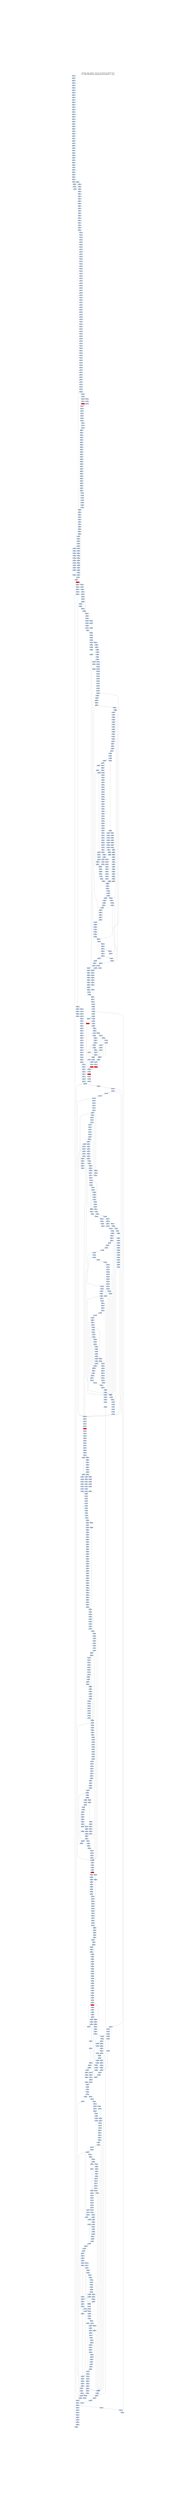 digraph G {
node[shape=rectangle,style=filled,fillcolor=lightsteelblue,color=lightsteelblue]
bgcolor="transparent"
graph [label="Jakstab v0.8.4-devel   Tue Oct 22 04:02:24 CEST 2019\n-m ../Input/Real/linuxCommandsStatic/realpath -b --cpa i", labelloc=t, fontsize=35, pad=30]
"0x0807c7e7"[label="0x0807c7e7\n"];
"0x0807c7e5"[label="0x0807c7e5\n"];
"0x0807c7e1"[label="0x0807c7e1\n"];
"0x0807c7ef"[label="0x0807c7ef\n"];
"0x0807c7eb"[label="0x0807c7eb\n"];
"0x0807c7f7"[label="0x0807c7f7\n"];
"0x0807c7f1"[label="0x0807c7f1\n"];
"0x0807c7fb"[label="0x0807c7fb\n"];
"0x0807c805"[label="0x0807c805\n"];
"0x0807c801"[label="0x0807c801\n"];
"0x0807c80d"[label="0x0807c80d\n"];
"0x0807c80b"[label="0x0807c80b\n"];
"0x0807c809"[label="0x0807c809\n"];
"0x0807c817"[label="0x0807c817\n"];
"0x0807c813"[label="0x0807c813\n"];
"0x0807c820"[label="0x0807c820\n"];
"0x0807c81b"[label="0x0807c81b\n"];
"0x0807c824"[label="0x0807c824\n"];
"0x0807c82d"[label="0x0807c82d\n"];
"0x0807c829"[label="0x0807c829\n"];
"0x0807c838"[label="0x0807c838\n"];
"0x0807c833"[label="0x0807c833\n"];
"0x0807c83d"[label="0x0807c83d\n"];
"0x0807c847"[label="0x0807c847\n"];
"0x0807c842"[label="0x0807c842\n"];
"0x0804f844"[label="0x0804f844\n"];
"0x0804f84d"[label="0x0804f84d\n"];
"0x0807c84d"[label="0x0807c84d\n"];
"0x0804f84a"[label="0x0804f84a\n"];
"0x0804f84c"[label="0x0804f84c\n"];
"0x0807c849"[label="0x0807c849\n"];
"0x0807c857"[label="0x0807c857\n"];
"0x0804f858"[label="0x0804f858\n"];
"0x0807c852"[label="0x0807c852\n"];
"0x0804f853"[label="0x0804f853\n"];
"0x0804f85f"[label="0x0804f85f\n"];
"0x0804f860"[label="0x0804f860\n"];
"0x0804f859"[label="0x0804f859\n"];
"0x0807c85c"[label="0x0807c85c\n"];
"0x0807c865"[label="0x0807c865\n"];
"0x0807c861"[label="0x0807c861\n"];
"0x0807c870"[label="0x0807c870\n"];
"0x0807c86b"[label="0x0807c86b\n"];
"0x0807c875"[label="0x0807c875\n"];
"0x0807c87f"[label="0x0807c87f\n"];
"0x0807c87b"[label="0x0807c87b\n"];
"0x0807c879"[label="0x0807c879\n"];
"0x0807c887"[label="0x0807c887\n"];
"0x0807c885"[label="0x0807c885\n"];
"0x0807c881"[label="0x0807c881\n"];
"0x0807c890"[label="0x0807c890\n"];
"0x0807c889"[label="0x0807c889\n"];
"0x0807c898"[label="0x0807c898\n"];
"0x0807c896"[label="0x0807c896\n"];
"0x0807c893"[label="0x0807c893\n"];
"0x0807c89f"[label="0x0807c89f\n"];
"0x0807c8a1"[label="0x0807c8a1\n",fillcolor="red"];
"0x0807c0b0"[label="0x0807c0b0\n"];
"0x0807c0b8"[label="0x0807c0b8\n"];
"0x0807c0b6"[label="0x0807c0b6\n"];
"0x0807c0b3"[label="0x0807c0b3\n"];
"0x0807c0be"[label="0x0807c0be\n"];
"0x0807c0bc"[label="0x0807c0bc\n"];
"0x0807c0bb"[label="0x0807c0bb\n"];
"0x0807c0c8"[label="0x0807c0c8\n"];
"0x0807c0c5"[label="0x0807c0c5\n"];
"0x0807c0c3"[label="0x0807c0c3\n"];
"0x0807c0c1"[label="0x0807c0c1\n"];
"0x0807c8d0"[label="0x0807c8d0\n"];
"0x0807c0cf"[label="0x0807c0cf\n"];
"0x0807c8ce"[label="0x0807c8ce\n"];
"0x0807c0cd"[label="0x0807c0cd\n"];
"0x0807c8cb"[label="0x0807c8cb\n"];
"0x0807c0ca"[label="0x0807c0ca\n"];
"0x0807c0d8"[label="0x0807c0d8\n"];
"0x0807c8d8"[label="0x0807c8d8\n"];
"0x0807c8d4"[label="0x0807c8d4\n"];
"0x0807c8d2"[label="0x0807c8d2\n"];
"0x0807c0d2"[label="0x0807c0d2\n"];
"0x0807c0d1"[label="0x0807c0d1\n"];
"0x0807c0df"[label="0x0807c0df\n"];
"0x0807c0dd"[label="0x0807c0dd\n"];
"0x0807c8dd"[label="0x0807c8dd\n"];
"0x0807c0db"[label="0x0807c0db\n"];
"0x0807c0e7"[label="0x0807c0e7\n"];
"0x0807c8e5"[label="0x0807c8e5\n"];
"0x0807c0e4"[label="0x0807c0e4\n"];
"0x0807c8e3"[label="0x0807c8e3\n"];
"0x0807c0e2"[label="0x0807c0e2\n"];
"0x0807c8e1"[label="0x0807c8e1\n"];
"0x0807c0f0"[label="0x0807c0f0\n"];
"0x0807c8f0"[label="0x0807c8f0\n"];
"0x0807c0ee"[label="0x0807c0ee\n"];
"0x0807c0eb"[label="0x0807c0eb\n"];
"0x0807c8eb"[label="0x0807c8eb\n"];
"0x0807c0e9"[label="0x0807c0e9\n"];
"0x0807c0f6"[label="0x0807c0f6\n"];
"0x0807c0f3"[label="0x0807c0f3\n"];
"0x0807c100"[label="0x0807c100\n"];
"0x0807c8fc"[label="0x0807c8fc\n"];
"0x0807c0fb"[label="0x0807c0fb\n",fillcolor="red"];
"0x0807c0fa"[label="0x0807c0fa\n"];
"0x0807c108"[label="0x0807c108\n"];
"0x0807c103"[label="0x0807c103\n",fillcolor="red"];
"0x0807c901"[label="0x0807c901\n"];
"0x0807c110"[label="0x0807c110\n"];
"0x0807c10f"[label="0x0807c10f\n"];
"0x0804f90f"[label="0x0804f90f\n"];
"0x0807c90d"[label="0x0807c90d\n"];
"0x0807c10d"[label="0x0807c10d\n"];
"0x0807c10a"[label="0x0807c10a\n"];
"0x0804f90b"[label="0x0804f90b\n"];
"0x0804f917"[label="0x0804f917\n"];
"0x0807c912"[label="0x0807c912\n"];
"0x0804f913"[label="0x0804f913\n"];
"0x0807c120"[label="0x0807c120\n"];
"0x0804f91e"[label="0x0804f91e\n"];
"0x0807c91e"[label="0x0807c91e\n"];
"0x0804f91f"[label="0x0804f91f\n"];
"0x0804f91a"[label="0x0804f91a\n"];
"0x08056126"[label="0x08056126\n"];
"0x0807c126"[label="0x0807c126\n"];
"0x0804f927"[label="0x0804f927\n"];
"0x0807c923"[label="0x0807c923\n"];
"0x0807c123"[label="0x0807c123\n"];
"0x0807c121"[label="0x0807c121\n"];
"0x08056123"[label="0x08056123\n"];
"0x0804f924"[label="0x0804f924\n"];
"0x0807c130"[label="0x0807c130\n"];
"0x0807c92f"[label="0x0807c92f\n"];
"0x0804f92f"[label="0x0804f92f\n"];
"0x0807c12c"[label="0x0807c12c\n"];
"0x0804f92a"[label="0x0804f92a\n"];
"0x0807c12a"[label="0x0807c12a\n"];
"0x0804f935"[label="0x0804f935\n"];
"0x0807c137"[label="0x0807c137\n"];
"0x0807c934"[label="0x0807c934\n"];
"0x0804f931"[label="0x0804f931\n"];
"0x0807c132"[label="0x0807c132\n"];
"0x0807c140"[label="0x0807c140\n"];
"0x0804f93e"[label="0x0804f93e\n"];
"0x0807c13b"[label="0x0807c13b\n",fillcolor="red"];
"0x0807c13a"[label="0x0807c13a\n"];
"0x0804f93b"[label="0x0804f93b\n"];
"0x312d302e"[label="0x312d302e\n"];
"0x0804f946"[label="0x0804f946\n"];
"0x0807c146"[label="0x0807c146\n"];
"0x0807c145"[label="0x0807c145\n"];
"0x0804f941"[label="0x0804f941\n"];
"0x0807c944"[label="0x0807c944\n"];
"0x0807c143"[label="0x0807c143\n"];
"0x0804f943"[label="0x0804f943\n"];
"0x0804f94d"[label="0x0804f94d\n"];
"0x0807c14f"[label="0x0807c14f\n"];
"0x0804f150"[label="0x0804f150\n"];
"0x0804f949"[label="0x0804f949\n"];
"0x0807c14b"[label="0x0807c14b\n"];
"0x0807c949"[label="0x0807c949\n"];
"0x0804f956"[label="0x0804f956\n"];
"0x0807c156"[label="0x0807c156\n"];
"0x0804f958"[label="0x0804f958\n"];
"0x0804f151"[label="0x0804f151\n"];
"0x0807c153"[label="0x0807c153\n"];
"0x0804f152"[label="0x0804f152\n"];
"0x0804f153"[label="0x0804f153\n"];
"0x0804f953"[label="0x0804f953\n"];
"0x0804f154"[label="0x0804f154\n"];
"0x0804f95d"[label="0x0804f95d\n"];
"0x0804f15f"[label="0x0804f15f\n"];
"0x0807c95e"[label="0x0807c95e\n"];
"0x0807c15c"[label="0x0807c15c\n"];
"0x0804f159"[label="0x0804f159\n"];
"0x0807c15a"[label="0x0807c15a\n"];
"0x0807c959"[label="0x0807c959\n"];
"0x0804f165"[label="0x0804f165\n"];
"0x0804f167"[label="0x0804f167\n"];
"0x0804f967"[label="0x0804f967\n"];
"0x0807c165"[label="0x0807c165\n",fillcolor="red"];
"0x0807c164"[label="0x0807c164\n"];
"0x0804f963"[label="0x0804f963\n"];
"0x0807c161"[label="0x0807c161\n"];
"0x0804f96d"[label="0x0804f96d\n"];
"0x0804f170"[label="0x0804f170\n"];
"0x0807c96c"[label="0x0807c96c\n"];
"0x0804f16a"[label="0x0804f16a\n"];
"0x0804f96a"[label="0x0804f96a\n"];
"0x0804f176"[label="0x0804f176\n"];
"0x0804f178"[label="0x0804f178\n"];
"0x0804f972"[label="0x0804f972\n"];
"0x0807c971"[label="0x0807c971\n"];
"0x0804f17f"[label="0x0804f17f\n"];
"0x0807c97d"[label="0x0807c97d\n"];
"0x0804f17a"[label="0x0804f17a\n"];
"0x0804f186"[label="0x0804f186\n"];
"0x0804f181"[label="0x0804f181\n"];
"0x0807c982"[label="0x0807c982\n"];
"0x0804f184"[label="0x0804f184\n"];
"0x0807c190"[label="0x0807c190\n"];
"0x0807c98e"[label="0x0807c98e\n"];
"0x0804f18f"[label="0x0804f18f\n"];
"0x0804f189"[label="0x0804f189\n"];
"0x0804f18c"[label="0x0804f18c\n"];
"0x0804f195"[label="0x0804f195\n"];
"0x0807c197"[label="0x0807c197\n"];
"0x0804f198"[label="0x0804f198\n"];
"0x0804f192"[label="0x0804f192\n"];
"0x0807c993"[label="0x0807c993\n"];
"0x0807c192"[label="0x0807c192\n"];
"0x0807c191"[label="0x0807c191\n"];
"0x0807c19f"[label="0x0807c19f\n"];
"0x0807c99f"[label="0x0807c99f\n"];
"0x0807c19e"[label="0x0807c19e\n"];
"0x0804f19f"[label="0x0804f19f\n"];
"0x0807c19d"[label="0x0807c19d\n"];
"0x0804f19a"[label="0x0804f19a\n"];
"0x0804f19c"[label="0x0804f19c\n"];
"0x0807c1a8"[label="0x0807c1a8\n"];
"0x0804b9a5"[label="0x0804b9a5\n"];
"0x0804f1a6"[label="0x0804f1a6\n"];
"0x0804b9a8"[label="0x0804b9a8\n"];
"0x0804b9a1"[label="0x0804b9a1\n"];
"0x0807c9a4"[label="0x0807c9a4\n"];
"0x0804f1a2"[label="0x0804f1a2\n"];
"0x0807c1a2"[label="0x0807c1a2\n"];
"0x0804b9a4"[label="0x0804b9a4\n",fillcolor="red"];
"0x0804f1a4"[label="0x0804f1a4\n"];
"0x0807c9b0"[label="0x0807c9b0\n"];
"0x0804f1af"[label="0x0804f1af\n"];
"0x0807c1ae"[label="0x0807c1ae\n"];
"0x0804f1a9"[label="0x0804f1a9\n"];
"0x0807c1ac"[label="0x0807c1ac\n"];
"0x0807c1b6"[label="0x0807c1b6\n"];
"0x0807c9b5"[label="0x0807c9b5\n"];
"0x0804f1b8"[label="0x0804f1b8\n"];
"0x0804f1b1"[label="0x0804f1b1\n"];
"0x0807c1b4"[label="0x0807c1b4\n"];
"0x0807c1b2"[label="0x0807c1b2\n"];
"0x0804f1bd"[label="0x0804f1bd\n"];
"0x0804f1bf"[label="0x0804f1bf\n"];
"0x0807c1bb"[label="0x0807c1bb\n"];
"0x0804f1ba"[label="0x0804f1ba\n"];
"0x0807c9c6"[label="0x0807c9c6\n"];
"0x0807c1c5"[label="0x0807c1c5\n"];
"0x0804f1c8"[label="0x0804f1c8\n"];
"0x0807c9c4"[label="0x0807c9c4\n"];
"0x0807c1c3"[label="0x0807c1c3\n"];
"0x0804f1c2"[label="0x0804f1c2\n"];
"0x0807c9c1"[label="0x0807c9c1\n"];
"0x0807c1c1"[label="0x0807c1c1\n"];
"0x0807c1d0"[label="0x0807c1d0\n"];
"0x0804f1ce"[label="0x0804f1ce\n"];
"0x0807c9ce"[label="0x0807c9ce\n"];
"0x0807c9cc"[label="0x0807c9cc\n"];
"0x0807c1ca"[label="0x0807c1ca\n"];
"0x0807c9ca"[label="0x0807c9ca\n"];
"0x0804f1cc"[label="0x0804f1cc\n"];
"0x0804f1d5"[label="0x0804f1d5\n"];
"0x0807c9d7"[label="0x0807c9d7\n"];
"0x0807c1d6"[label="0x0807c1d6\n"];
"0x0804f1d7"[label="0x0804f1d7\n"];
"0x0807c1d4"[label="0x0807c1d4\n"];
"0x0807c9d3"[label="0x0807c9d3\n"];
"0x0804f1d3"[label="0x0804f1d3\n"];
"0x0807c9d1"[label="0x0807c9d1\n"];
"0x0807c9e0"[label="0x0807c9e0\n"];
"0x0804f1dd"[label="0x0804f1dd\n"];
"0x0807c1e0"[label="0x0807c1e0\n"];
"0x0807c9dd"[label="0x0807c9dd\n"];
"0x0804f1e0"[label="0x0804f1e0\n"];
"0x0807c1dc"[label="0x0807c1dc\n"];
"0x0804f1da"[label="0x0804f1da\n"];
"0x0804f1e6"[label="0x0804f1e6\n"];
"0x0807c1e4"[label="0x0807c1e4\n"];
"0x0807c9e4"[label="0x0807c9e4\n"];
"0x0807c9e3"[label="0x0807c9e3\n"];
"0x0807c9e2"[label="0x0807c9e2\n"];
"0x0807c1e2"[label="0x0807c1e2\n"];
"0x0804f1e3"[label="0x0804f1e3\n"];
"0x0807c9e1"[label="0x0807c9e1\n"];
"0x0807c1ee"[label="0x0807c1ee\n"];
"0x0807c1ea"[label="0x0807c1ea\n"];
"0x0804f1ec"[label="0x0804f1ec\n"];
"0x0807c1f8"[label="0x0807c1f8\n"];
"0x0804f1f7"[label="0x0804f1f7\n"];
"0x0807c1f5"[label="0x0807c1f5\n"];
"0x0804f1f2"[label="0x0804f1f2\n"];
"0x0807c1f2"[label="0x0807c1f2\n"];
"0x0804f1f4"[label="0x0804f1f4\n"];
"0x0807c200"[label="0x0807c200\n"];
"0x0807c1fe"[label="0x0807c1fe\n"];
"0x0804f1ff"[label="0x0804f1ff\n"];
"0x0804f1f9"[label="0x0804f1f9\n"];
"0x0804f1fc"[label="0x0804f1fc\n"];
"0x0804f205"[label="0x0804f205\n"];
"0x0807c208"[label="0x0807c208\n"];
"0x0807c206"[label="0x0807c206\n"];
"0x0807c210"[label="0x0807c210\n"];
"0x0804f20f"[label="0x0804f20f\n"];
"0x0804f209"[label="0x0804f209\n"];
"0x0807c218"[label="0x0807c218\n"];
"0x0804f216"[label="0x0804f216\n"];
"0x0804f218"[label="0x0804f218\n"];
"0x0807c215"[label="0x0807c215\n"];
"0x0807c213"[label="0x0807c213\n"];
"0x0804f214"[label="0x0804f214\n"];
"0x0807c21f"[label="0x0807c21f\n"];
"0x0807c21d"[label="0x0807c21d\n"];
"0x0804f21a"[label="0x0804f21a\n"];
"0x0804f21c"[label="0x0804f21c\n"];
"0x0804f225"[label="0x0804f225\n"];
"0x0804f227"[label="0x0804f227\n"];
"0x0807c225"[label="0x0807c225\n"];
"0x0807c223"[label="0x0807c223\n"];
"0x0804f222"[label="0x0804f222\n"];
"0x0807c221"[label="0x0807c221\n"];
"0x0807c230"[label="0x0807c230\n"];
"0x0807c22e"[label="0x0807c22e\n"];
"0x0804f22f"[label="0x0804f22f\n"];
"0x0804a22f"[label="0x0804a22f\n"];
"0x0807c22b"[label="0x0807c22b\n"];
"0x0804f22c"[label="0x0804f22c\n"];
"0x0804f235"[label="0x0804f235\n"];
"0x0807c238"[label="0x0807c238\n"];
"0x0804f237"[label="0x0804f237\n"];
"0x0807c234"[label="0x0807c234\n"];
"0x0804f232"[label="0x0804f232\n"];
"0x0804a232"[label="0x0804a232\n"];
"0x0807c23e"[label="0x0807c23e\n"];
"0x0804f23f"[label="0x0804f23f\n"];
"0x0804f239"[label="0x0804f239\n"];
"0x0807c23a"[label="0x0807c23a\n"];
"0x0807c247"[label="0x0807c247\n"];
"0x0804f248"[label="0x0804f248\n"];
"0x0807c244"[label="0x0807c244\n"];
"0x0804f243"[label="0x0804f243\n"];
"0x0807c250"[label="0x0807c250\n"];
"0x0807c24d"[label="0x0807c24d\n"];
"0x0807c249"[label="0x0807c249\n"];
"0x0804f24c"[label="0x0804f24c\n"];
"0x0807c256"[label="0x0807c256\n"];
"0x0804f254"[label="0x0804f254\n"];
"0x0807c260"[label="0x0807c260\n"];
"0x0807c25c"[label="0x0807c25c\n"];
"0x0807c25b"[label="0x0807c25b\n"];
"0x0804f25c"[label="0x0804f25c\n"];
"0x0807c267"[label="0x0807c267\n"];
"0x0807c265"[label="0x0807c265\n"];
"0x0804f261"[label="0x0804f261\n"];
"0x0807c263"[label="0x0807c263\n"];
"0x0807c26e"[label="0x0807c26e\n"];
"0x0804f269"[label="0x0804f269\n"];
"0x0807c26b"[label="0x0807c26b\n"];
"0x0807c269"[label="0x0807c269\n"];
"0x0807c278"[label="0x0807c278\n"];
"0x0807c276"[label="0x0807c276\n"];
"0x0807c274"[label="0x0807c274\n"];
"0x0809ca80"[label="0x0809ca80\n"];
"0x0807c271"[label="0x0807c271\n"];
"0x0804f274"[label="0x0804f274\n"];
"0x0807c27b"[label="0x0807c27b\n"];
"0x0804f27b"[label="0x0804f27b\n"];
"0x0809ca8a"[label="0x0809ca8a\n"];
"0x0807c287"[label="0x0807c287\n"];
"0x0804f286"[label="0x0804f286\n"];
"0x0807c285"[label="0x0807c285\n"];
"0x0807c281"[label="0x0807c281\n"];
"0x0809ca8f"[label="0x0809ca8f\n"];
"0x0809ca81"[label="0x0809ca81\n"];
"0x0804f290"[label="0x0804f290\n"];
"0x0807c28d"[label="0x0807c28d\n"];
"0x0804f289"[label="0x0804f289\n"];
"0x0809ca86"[label="0x0809ca86\n"];
"0x0807c28b"[label="0x0807c28b\n"];
"0x0804f28b"[label="0x0804f28b\n"];
"0x0804f295"[label="0x0804f295\n"];
"0x0809ca99"[label="0x0809ca99\n"];
"0x0804f297"[label="0x0804f297\n"];
"0x0807c295"[label="0x0807c295\n"];
"0x0807c291"[label="0x0807c291\n"];
"0x0809ca9f"[label="0x0809ca9f\n"];
"0x0807c2a0"[label="0x0807c2a0\n"];
"0x0804f29f"[label="0x0804f29f\n"];
"0x0807c29c"[label="0x0807c29c\n"];
"0x0804f299"[label="0x0804f299\n"];
"0x0807c29b"[label="0x0807c29b\n"];
"0x0809ca95"[label="0x0809ca95\n"];
"0x0809ca97"[label="0x0809ca97\n"];
"0x0804f29c"[label="0x0804f29c\n"];
"0x0807c2a8"[label="0x0807c2a8\n"];
"0x0809caa9"[label="0x0809caa9\n"];
"0x0804f2a8"[label="0x0804f2a8\n"];
"0x0807c2a5"[label="0x0807c2a5\n"];
"0x0804f2a1"[label="0x0804f2a1\n"];
"0x0809caae"[label="0x0809caae\n"];
"0x0807c2a3"[label="0x0807c2a3\n"];
"0x0804f2a4"[label="0x0804f2a4\n"];
"0x0807c2b0"[label="0x0807c2b0\n"];
"0x0809caa1"[label="0x0809caa1\n"];
"0x0809caa4"[label="0x0809caa4\n"];
"0x0804f2af"[label="0x0804f2af\n"];
"0x0809caa3"[label="0x0809caa3\n"];
"0x0807c2ac"[label="0x0807c2ac\n"];
"0x0807c2aa"[label="0x0807c2aa\n"];
"0x0809caa8"[label="0x0809caa8\n"];
"0x0804f2ac"[label="0x0804f2ac\n"];
"0x0804f2b5"[label="0x0804f2b5\n"];
"0x0807c2b7"[label="0x0807c2b7\n"];
"0x0804f2b8"[label="0x0804f2b8\n"];
"0x0807c2b4"[label="0x0807c2b4\n"];
"0x0807c2bf"[label="0x0807c2bf\n"];
"0x0804f2be"[label="0x0804f2be\n"];
"0x0807c2bd"[label="0x0807c2bd\n"];
"0x0807c2bb"[label="0x0807c2bb\n"];
"0x0804f2bb"[label="0x0804f2bb\n"];
"0x0807c2b9"[label="0x0807c2b9\n"];
"0x0804fac5"[label="0x0804fac5\n"];
"0x0804f2c6"[label="0x0804f2c6\n"];
"0x0807c2c7"[label="0x0807c2c7\n"];
"0x0807c2c5"[label="0x0807c2c5\n"];
"0x0804f2c1"[label="0x0804f2c1\n"];
"0x0804fac2"[label="0x0804fac2\n"];
"0x0807c2c3"[label="0x0807c2c3\n"];
"0x0804f2c4"[label="0x0804f2c4\n"];
"0x0807c2c1"[label="0x0807c2c1\n"];
"0x0807c2d0"[label="0x0807c2d0\n"];
"0x0804f2c9"[label="0x0804f2c9\n"];
"0x0804f2cc"[label="0x0804f2cc\n"];
"0x0807c2d8"[label="0x0807c2d8\n"];
"0x0804f2d6"[label="0x0804f2d6\n"];
"0x0807c2d6"[label="0x0807c2d6\n"];
"0x0807c2d4"[label="0x0807c2d4\n"];
"0x0804f2d1"[label="0x0804f2d1\n"];
"0x0807c2d2"[label="0x0807c2d2\n"];
"0x0804f2d4"[label="0x0804f2d4\n"];
"0x0807c2de"[label="0x0807c2de\n"];
"0x0804f2e0"[label="0x0804f2e0\n"];
"0x0804f2d9"[label="0x0804f2d9\n"];
"0x0807c2db"[label="0x0807c2db\n"];
"0x0807c2e8"[label="0x0807c2e8\n"];
"0x0804f2e5"[label="0x0804f2e5\n"];
"0x0807c2e6"[label="0x0807c2e6\n"];
"0x0807c2e4"[label="0x0807c2e4\n"];
"0x0804f2e2"[label="0x0804f2e2\n"];
"0x0807c2e1"[label="0x0807c2e1\n"];
"0x0804f2ed"[label="0x0804f2ed\n"];
"0x0807c2f0"[label="0x0807c2f0\n"];
"0x080492ed"[label="0x080492ed\n"];
"0x0804f2f0"[label="0x0804f2f0\n"];
"0x080492f0"[label="0x080492f0\n"];
"0x0804f2e9"[label="0x0804f2e9\n"];
"0x0807c2ec"[label="0x0807c2ec\n"];
"0x0807c2ea"[label="0x0807c2ea\n"];
"0x0807c2f6"[label="0x0807c2f6\n"];
"0x0804f2f2"[label="0x0804f2f2\n"];
"0x080a5300"[label="0x080a5300\n"];
"0x0807c2f3"[label="0x0807c2f3\n"];
"0x0807c2ff"[label="0x0807c2ff\n"];
"0x0804f300"[label="0x0804f300\n"];
"0x0804f2f9"[label="0x0804f2f9\n"];
"0x0807c2fb"[label="0x0807c2fb\n"];
"0x0807c2f9"[label="0x0807c2f9\n"];
"0x0804f306"[label="0x0804f306\n"];
"0x0807c307"[label="0x0807c307\n"];
"0x080a5309"[label="0x080a5309\n"];
"0x080a530f"[label="0x080a530f\n"];
"0x0807c303"[label="0x0807c303\n"];
"0x0804f304"[label="0x0804f304\n"];
"0x080a5303"[label="0x080a5303\n"];
"0x0804f30d"[label="0x0804f30d\n"];
"0x0807c30f"[label="0x0807c30f\n"];
"0x080a5304"[label="0x080a5304\n"];
"0x080a5301"[label="0x080a5301\n"];
"0x080a5302"[label="0x080a5302\n"];
"0x0804f310"[label="0x0804f310\n"];
"0x0807c309"[label="0x0807c309\n"];
"0x0804f316"[label="0x0804f316\n"];
"0x080a531c"[label="0x080a531c\n"];
"0x0807c316"[label="0x0807c316\n",fillcolor="red"];
"0x080a531a"[label="0x080a531a\n"];
"0x0807c315"[label="0x0807c315\n"];
"0x0807c314"[label="0x0807c314\n"];
"0x0807c313"[label="0x0807c313\n"];
"0x080a5320"[label="0x080a5320\n"];
"0x0807c312"[label="0x0807c312\n"];
"0x0804f313"[label="0x0804f313\n"];
"0x080a531e"[label="0x080a531e\n"];
"0x0807c320"[label="0x0807c320\n"];
"0x0804f31d"[label="0x0804f31d\n"];
"0x0804f31e"[label="0x0804f31e\n"];
"0x0804f31f"[label="0x0804f31f\n"];
"0x080a5312"[label="0x080a5312\n"];
"0x0804f320"[label="0x0804f320\n",fillcolor="red"];
"0x0804f31c"[label="0x0804f31c\n"];
"0x080a5316"[label="0x080a5316\n"];
"0x0807c328"[label="0x0807c328\n"];
"0x080a532b"[label="0x080a532b\n"];
"0x0807c326"[label="0x0807c326\n"];
"0x0804f327"[label="0x0804f327\n"];
"0x080a5329"[label="0x080a5329\n"];
"0x0807c324"[label="0x0807c324\n"];
"0x080a532f"[label="0x080a532f\n"];
"0x0804f321"[label="0x0804f321\n"];
"0x080a532d"[label="0x080a532d\n"];
"0x0804f324"[label="0x0804f324\n"];
"0x080a5323"[label="0x080a5323\n"];
"0x0807e330"[label="0x0807e330\n"];
"0x0807c32f"[label="0x0807c32f\n"];
"0x0804f32f"[label="0x0804f32f\n"];
"0x0807c32d"[label="0x0807c32d\n"];
"0x080a5327"[label="0x080a5327\n"];
"0x0807c32b"[label="0x0807c32b\n"];
"0x0804f32a"[label="0x0804f32a\n"];
"0x0804f32c"[label="0x0804f32c\n"];
"0x0807c337"[label="0x0807c337\n"];
"0x080a5339"[label="0x080a5339\n"];
"0x0804f338"[label="0x0804f338\n"];
"0x0807c334"[label="0x0807c334\n"];
"0x0804f331"[label="0x0804f331\n"];
"0x0804f333"[label="0x0804f333\n"];
"0x0807c332"[label="0x0807c332\n"];
"0x080a533e"[label="0x080a533e\n"];
"0x0804f33e"[label="0x0804f33e\n"];
"0x0807c33f"[label="0x0807c33f\n"];
"0x080a5331"[label="0x080a5331\n"];
"0x080a5337"[label="0x080a5337\n"];
"0x0807c33b"[label="0x0807c33b\n"];
"0x0807c346"[label="0x0807c346\n"];
"0x080a534a"[label="0x080a534a\n"];
"0x080a5350"[label="0x080a5350\n"];
"0x080a534d"[label="0x080a534d\n"];
"0x0804f343"[label="0x0804f343\n"];
"0x0807c34f"[label="0x0807c34f\n"];
"0x080a5344"[label="0x080a5344\n"];
"0x0804f34e"[label="0x0804f34e\n"];
"0x080a5341"[label="0x080a5341\n"];
"0x0804f350"[label="0x0804f350\n"];
"0x0804f349"[label="0x0804f349\n"];
"0x0807c34b"[label="0x0807c34b\n"];
"0x0804f34b"[label="0x0804f34b\n"];
"0x080a5346"[label="0x080a5346\n"];
"0x080a535c"[label="0x080a535c\n"];
"0x0804f357"[label="0x0804f357\n"];
"0x080a535a"[label="0x080a535a\n"];
"0x0807c353"[label="0x0807c353\n"];
"0x0804f353"[label="0x0804f353\n"];
"0x080a535e"[label="0x080a535e\n"];
"0x0807c360"[label="0x0807c360\n"];
"0x080a5352"[label="0x080a5352\n"];
"0x0804f35a"[label="0x0804f35a\n"];
"0x080a5358"[label="0x080a5358\n"];
"0x080a5356"[label="0x080a5356\n"];
"0x0804f35c"[label="0x0804f35c\n"];
"0x0804f365"[label="0x0804f365\n"];
"0x080a536b"[label="0x080a536b\n"];
"0x080a536c"[label="0x080a536c\n"];
"0x0807c366"[label="0x0807c366\n"];
"0x080a5369"[label="0x080a5369\n"];
"0x0804f368"[label="0x0804f368\n"];
"0x0807c364"[label="0x0807c364\n"];
"0x080a536f"[label="0x080a536f\n"];
"0x080a5370"[label="0x080a5370\n"];
"0x0804f362"[label="0x0804f362\n"];
"0x0807c362"[label="0x0807c362\n"];
"0x080a536d"[label="0x080a536d\n"];
"0x080a536e"[label="0x080a536e\n"];
"0x080a5364"[label="0x080a5364\n"];
"0x0807c36e"[label="0x0807c36e\n"];
"0x0804f36f"[label="0x0804f36f\n"];
"0x080a5362"[label="0x080a5362\n"];
"0x0807c36c"[label="0x0807c36c\n"];
"0x080a5367"[label="0x080a5367\n"];
"0x0804f36a"[label="0x0804f36a\n"];
"0x0807c36a"[label="0x0807c36a\n"];
"0x0807c376"[label="0x0807c376\n"];
"0x080a537a"[label="0x080a537a\n"];
"0x080a537f"[label="0x080a537f\n"];
"0x0807c372"[label="0x0807c372\n"];
"0x0804f374"[label="0x0804f374\n"];
"0x0804f37d"[label="0x0804f37d\n"];
"0x080a5372"[label="0x080a5372\n"];
"0x0807c37c"[label="0x0807c37c\n"];
"0x0804f37a"[label="0x0804f37a\n"];
"0x0807c379"[label="0x0807c379\n"];
"0x080a538c"[label="0x080a538c\n"];
"0x0807c386"[label="0x0807c386\n"];
"0x080a538a"[label="0x080a538a\n"];
"0x0807c384"[label="0x0807c384\n"];
"0x080a5390"[label="0x080a5390\n"];
"0x0807c382"[label="0x0807c382\n"];
"0x0804f383"[label="0x0804f383\n"];
"0x0804f38e"[label="0x0804f38e\n"];
"0x0807c38f"[label="0x0807c38f\n"];
"0x0804f389"[label="0x0804f389\n"];
"0x080a5388"[label="0x080a5388\n"];
"0x0807c38b"[label="0x0807c38b\n"];
"0x080a5385"[label="0x080a5385\n"];
"0x0804f38c"[label="0x0804f38c\n"];
"0x080a539c"[label="0x080a539c\n"];
"0x0807c397"[label="0x0807c397\n"];
"0x080a539a"[label="0x080a539a\n"];
"0x0804f391"[label="0x0804f391\n"];
"0x0807c393"[label="0x0807c393\n"];
"0x080a53a0"[label="0x080a53a0\n"];
"0x0804f394"[label="0x0804f394\n"];
"0x0804f39d"[label="0x0804f39d\n"];
"0x080a5394"[label="0x080a5394\n"];
"0x0807c39d"[label="0x0807c39d\n"];
"0x0804f3a0"[label="0x0804f3a0\n"];
"0x080a5397"[label="0x080a5397\n"];
"0x0807c39b"[label="0x0807c39b\n"];
"0x0804f39a"[label="0x0804f39a\n"];
"0x0807c399"[label="0x0807c399\n"];
"0x0804f3a5"[label="0x0804f3a5\n"];
"0x0807c3a8"[label="0x0807c3a8\n"];
"0x0807c3a6"[label="0x0807c3a6\n"];
"0x080a53a9"[label="0x080a53a9\n"];
"0x0807c3a4"[label="0x0807c3a4\n"];
"0x080a53b0"[label="0x080a53b0\n"];
"0x0807c3a1"[label="0x0807c3a1\n"];
"0x0807c3b0"[label="0x0807c3b0\n"];
"0x0804f3ae"[label="0x0804f3ae\n"];
"0x0807c3ae"[label="0x0807c3ae\n"];
"0x0807c3ac"[label="0x0807c3ac\n"];
"0x0807c3aa"[label="0x0807c3aa\n"];
"0x0804f3ac"[label="0x0804f3ac\n"];
"0x080a53a6"[label="0x080a53a6\n"];
"0x0807c3b8"[label="0x0807c3b8\n"];
"0x080a53bc"[label="0x080a53bc\n"];
"0x080a53b9"[label="0x080a53b9\n"];
"0x0804f3b1"[label="0x0804f3b1\n"];
"0x0807c3b2"[label="0x0807c3b2\n"];
"0x080a53bd"[label="0x080a53bd\n"];
"0x0807c3c0"[label="0x0807c3c0\n"];
"0x080a53b3"[label="0x080a53b3\n"];
"0x0807c3be"[label="0x0807c3be\n"];
"0x0804f3c0"[label="0x0804f3c0\n"];
"0x080a53b7"[label="0x080a53b7\n"];
"0x0807c3bc"[label="0x0807c3bc\n"];
"0x0807c3ba"[label="0x0807c3ba\n"];
"0x0804f3c5"[label="0x0804f3c5\n"];
"0x080a53c9"[label="0x080a53c9\n"];
"0x0807c3c6"[label="0x0807c3c6\n"];
"0x0807c3c3"[label="0x0807c3c3\n"];
"0x080a53cd"[label="0x080a53cd\n"];
"0x0807c3d0"[label="0x0807c3d0\n"];
"0x080a53c3"[label="0x080a53c3\n"];
"0x0804f3cd"[label="0x0804f3cd\n"];
"0x080a53c1"[label="0x080a53c1\n"];
"0x0807c3ce"[label="0x0807c3ce\n"];
"0x0804f3d0"[label="0x0804f3d0\n"];
"0x0807c3cc"[label="0x0807c3cc\n"];
"0x080a53c7"[label="0x080a53c7\n"];
"0x0804f3ca"[label="0x0804f3ca\n"];
"0x0804f3cb"[label="0x0804f3cb\n"];
"0x0807c3c9"[label="0x0807c3c9\n"];
"0x0804f3cc"[label="0x0804f3cc\n"];
"0x080a53db"[label="0x080a53db\n"];
"0x0804f3d6"[label="0x0804f3d6\n"];
"0x0807c3d5"[label="0x0807c3d5\n"];
"0x080a53df"[label="0x080a53df\n"];
"0x0807c3d3"[label="0x0807c3d3\n"];
"0x080a53dd"[label="0x080a53dd\n"];
"0x080a53d3"[label="0x080a53d3\n"];
"0x0807c3e0"[label="0x0807c3e0\n"];
"0x0804f3de"[label="0x0804f3de\n"];
"0x0807c3de"[label="0x0807c3de\n"];
"0x080a53d1"[label="0x080a53d1\n"];
"0x080a53d2"[label="0x080a53d2\n"];
"0x0804f3da"[label="0x0804f3da\n"];
"0x080a53d8"[label="0x080a53d8\n"];
"0x0807c3da"[label="0x0807c3da\n"];
"0x0804f3dc"[label="0x0804f3dc\n"];
"0x0807c3e8"[label="0x0807c3e8\n"];
"0x080a53ea"[label="0x080a53ea\n"];
"0x080a53ef"[label="0x080a53ef\n"];
"0x0807c3e4"[label="0x0807c3e4\n"];
"0x0807c3e2"[label="0x0807c3e2\n"];
"0x0804f3ed"[label="0x0804f3ed\n"];
"0x0807c3ef"[label="0x0807c3ef\n"];
"0x080a53e1"[label="0x080a53e1\n"];
"0x0804f3e9"[label="0x0804f3e9\n"];
"0x0807c3eb"[label="0x0807c3eb\n"];
"0x080a53e5"[label="0x080a53e5\n"];
"0x0807c3f8"[label="0x0807c3f8\n"];
"0x0804f3f8"[label="0x0804f3f8\n"];
"0x0807c3f4"[label="0x0807c3f4\n"];
"0x080a5400"[label="0x080a5400\n"];
"0x0804f3f3"[label="0x0804f3f3\n"];
"0x0807c400"[label="0x0807c400\n"];
"0x0804f3ff"[label="0x0804f3ff\n"];
"0x080a53f1"[label="0x080a53f1\n"];
"0x0807cbfe"[label="0x0807cbfe\n"];
"0x080a53f7"[label="0x080a53f7\n"];
"0x0807c3f9"[label="0x0807c3f9\n"];
"0x080a540b"[label="0x080a540b\n"];
"0x0807cc08"[label="0x0807cc08\n"];
"0x0804f406"[label="0x0804f406\n"];
"0x0807c406"[label="0x0807c406\n"];
"0x080a5410"[label="0x080a5410\n"];
"0x0807c403"[label="0x0807c403\n"];
"0x080a540d"[label="0x080a540d\n"];
"0x0807cc02"[label="0x0807cc02\n"];
"0x080a5404"[label="0x080a5404\n"];
"0x0807c40f"[label="0x0807c40f\n"];
"0x0807c40d"[label="0x0807c40d\n"];
"0x080a5402"[label="0x080a5402\n"];
"0x080a5408"[label="0x080a5408\n"];
"0x0807c40b"[label="0x0807c40b\n"];
"0x0804f40c"[label="0x0804f40c\n"];
"0x0807c409"[label="0x0807c409\n"];
"0x0807c418"[label="0x0807c418\n"];
"0x080a541c"[label="0x080a541c\n"];
"0x0804f417"[label="0x0804f417\n"];
"0x080a541a"[label="0x080a541a\n"];
"0x0807c413"[label="0x0807c413\n"];
"0x080a5420"[label="0x080a5420\n"];
"0x0804f413"[label="0x0804f413\n"];
"0x080a541e"[label="0x080a541e\n"];
"0x0807c411"[label="0x0807c411\n"];
"0x080a5413"[label="0x080a5413\n"];
"0x0807c41f"[label="0x0807c41f\n"];
"0x0804f41f"[label="0x0804f41f\n"];
"0x0807c41d"[label="0x0807c41d\n"];
"0x0804f419"[label="0x0804f419\n"];
"0x080a5417"[label="0x080a5417\n"];
"0x080a5415"[label="0x080a5415\n"];
"0x080a542b"[label="0x080a542b\n"];
"0x0807c426"[label="0x0807c426\n"];
"0x0804f427"[label="0x0804f427\n"];
"0x0807c424"[label="0x0807c424\n"];
"0x0804f421"[label="0x0804f421\n"];
"0x080a542f"[label="0x080a542f\n"];
"0x0807c421"[label="0x0807c421\n"];
"0x0804f424"[label="0x0804f424\n"];
"0x080a5424"[label="0x080a5424\n"];
"0x0804f42e"[label="0x0804f42e\n"];
"0x0804f42f"[label="0x0804f42f\n"];
"0x0807c42e"[label="0x0807c42e\n"];
"0x0807c42d"[label="0x0807c42d\n"];
"0x0804f429"[label="0x0804f429\n"];
"0x080a5428"[label="0x080a5428\n"];
"0x0807c42a"[label="0x0807c42a\n"];
"0x0804f42b"[label="0x0804f42b\n"];
"0x0807c437"[label="0x0807c437\n"];
"0x080a543c"[label="0x080a543c\n"];
"0x0804f437"[label="0x0804f437\n"];
"0x0807c432"[label="0x0807c432\n"];
"0x080a543e"[label="0x080a543e\n"];
"0x0804f434"[label="0x0804f434\n"];
"0x0807d440"[label="0x0807d440\n"];
"0x0807c43e"[label="0x0807c43e\n"];
"0x080a5431"[label="0x080a5431\n"];
"0x080a5437"[label="0x080a5437\n"];
"0x0807c43b"[label="0x0807c43b\n"];
"0x0804f43b"[label="0x0804f43b\n"];
"0x0807d447"[label="0x0807d447\n"];
"0x0804f446"[label="0x0804f446\n"];
"0x080a5449"[label="0x080a5449\n"];
"0x0804f441"[label="0x0804f441\n"];
"0x0807c443"[label="0x0807c443\n"];
"0x080a5450"[label="0x080a5450\n"];
"0x0807d442"[label="0x0807d442\n"];
"0x0807d441"[label="0x0807d441\n"];
"0x0804f444"[label="0x0804f444\n"];
"0x0807c441"[label="0x0807c441\n"];
"0x0807d450"[label="0x0807d450\n"];
"0x0804f44e"[label="0x0804f44e\n"];
"0x0807c44f"[label="0x0807c44f\n"];
"0x080a5444"[label="0x080a5444\n"];
"0x080a5441"[label="0x080a5441\n"];
"0x0804f450"[label="0x0804f450\n"];
"0x0807d44d"[label="0x0807d44d\n"];
"0x0807c44d"[label="0x0807c44d\n"];
"0x080a5446"[label="0x080a5446\n"];
"0x0804f44c"[label="0x0804f44c\n"];
"0x0807c449"[label="0x0807c449\n"];
"0x0804f455"[label="0x0804f455\n"];
"0x0807c458"[label="0x0807c458\n"];
"0x080a545b"[label="0x080a545b\n"];
"0x0807d458"[label="0x0807d458\n"];
"0x0807d456"[label="0x0807d456\n"];
"0x080a5460"[label="0x080a5460\n"];
"0x0807c452"[label="0x0807c452\n"];
"0x0807d460"[label="0x0807d460\n"];
"0x080a5453"[label="0x080a5453\n"];
"0x0807c460"[label="0x0807c460\n"];
"0x0807d45f"[label="0x0807d45f\n"];
"0x0804f45e"[label="0x0804f45e\n"];
"0x0804f460"[label="0x0804f460\n"];
"0x0807d45c"[label="0x0807d45c\n"];
"0x080a5458"[label="0x080a5458\n"];
"0x0807d45a"[label="0x0807d45a\n"];
"0x0804f45b"[label="0x0804f45b\n"];
"0x0807c459"[label="0x0807c459\n"];
"0x080a5456"[label="0x080a5456\n"];
"0x0807d468"[label="0x0807d468\n"];
"0x0807c468"[label="0x0807c468\n"];
"0x0804f466"[label="0x0804f466\n"];
"0x0807c465"[label="0x0807c465\n"];
"0x080a5470"[label="0x080a5470\n"];
"0x0807d461"[label="0x0807d461\n"];
"0x0804f464"[label="0x0804f464\n"];
"0x0807c470"[label="0x0807c470\n"];
"0x080a5463"[label="0x080a5463\n"];
"0x0807c46e"[label="0x0807c46e\n"];
"0x0804f470"[label="0x0804f470\n"];
"0x080a5468"[label="0x080a5468\n"];
"0x0807c46b"[label="0x0807c46b\n"];
"0x0804f46a"[label="0x0804f46a\n"];
"0x0807c478"[label="0x0807c478\n"];
"0x0804f476"[label="0x0804f476\n"];
"0x0804f478"[label="0x0804f478\n"];
"0x0807c474"[label="0x0807c474\n"];
"0x0804f472"[label="0x0804f472\n"];
"0x080a547e"[label="0x080a547e\n"];
"0x0804f47d"[label="0x0804f47d\n"];
"0x0807c47f"[label="0x0807c47f\n"];
"0x080a5474"[label="0x080a5474\n"];
"0x0807c47d"[label="0x0807c47d\n"];
"0x0807c47a"[label="0x0807c47a\n"];
"0x080a5476"[label="0x080a5476\n"];
"0x080a548b"[label="0x080a548b\n"];
"0x0804f486"[label="0x0804f486\n"];
"0x0807c487"[label="0x0807c487\n"];
"0x080a5489"[label="0x080a5489\n"];
"0x0804f488"[label="0x0804f488\n"];
"0x0807c485"[label="0x0807c485\n"];
"0x0804f483"[label="0x0804f483\n"];
"0x0807c481"[label="0x0807c481\n"];
"0x080a548e"[label="0x080a548e\n"];
"0x080a5483"[label="0x080a5483\n"];
"0x0804f48d"[label="0x0804f48d\n"];
"0x0807c48b"[label="0x0807c48b\n"];
"0x0807c498"[label="0x0807c498\n"];
"0x080a549b"[label="0x080a549b\n"];
"0x0804f496"[label="0x0804f496\n"];
"0x080a5499"[label="0x080a5499\n"];
"0x0804f498"[label="0x0804f498\n"];
"0x080a549a"[label="0x080a549a\n"];
"0x0807c495"[label="0x0807c495\n"];
"0x080a54a0"[label="0x080a54a0\n"];
"0x0804f493"[label="0x0804f493\n"];
"0x0807c491"[label="0x0807c491\n"];
"0x08079ca0"[label="0x08079ca0\n"];
"0x080a5493"[label="0x080a5493\n"];
"0x0807c49f"[label="0x0807c49f\n"];
"0x080a5491"[label="0x080a5491\n"];
"0x0804f4a0"[label="0x0804f4a0\n"];
"0x0807c49d"[label="0x0807c49d\n"];
"0x0804f49a"[label="0x0804f49a\n"];
"0x080a5498"[label="0x080a5498\n"];
"0x080a5495"[label="0x080a5495\n"];
"0x080a5496"[label="0x080a5496\n"];
"0x0807c4a7"[label="0x0807c4a7\n"];
"0x080a54ac"[label="0x080a54ac\n"];
"0x080a54aa"[label="0x080a54aa\n"];
"0x0804f4a8"[label="0x0804f4a8\n"];
"0x0807c4a5"[label="0x0807c4a5\n"];
"0x08079ca4"[label="0x08079ca4\n"];
"0x0807c4a3"[label="0x0807c4a3\n"];
"0x08079ca3"[label="0x08079ca3\n"];
"0x080a54b0"[label="0x080a54b0\n"];
"0x08079ca2"[label="0x08079ca2\n"];
"0x08079ca1"[label="0x08079ca1\n"];
"0x0807c4a1"[label="0x0807c4a1\n"];
"0x0807c4b0"[label="0x0807c4b0\n"];
"0x080a54a4"[label="0x080a54a4\n"];
"0x08079caf"[label="0x08079caf\n"];
"0x0804f4b0"[label="0x0804f4b0\n"];
"0x080a54a7"[label="0x080a54a7\n"];
"0x0807c4ac"[label="0x0807c4ac\n"];
"0x0807c4ab"[label="0x0807c4ab\n"];
"0x0807c4a9"[label="0x0807c4a9\n"];
"0x08079ca9"[label="0x08079ca9\n"];
"0x08079cb8"[label="0x08079cb8\n"];
"0x0807c4b8"[label="0x0807c4b8\n"];
"0x080a54bb"[label="0x080a54bb\n"];
"0x080a54c0"[label="0x080a54c0\n"];
"0x0807c4b3"[label="0x0807c4b3\n"];
"0x0804f4b3"[label="0x0804f4b3\n"];
"0x08079cb2"[label="0x08079cb2\n"];
"0x0807c4c0"[label="0x0807c4c0\n"];
"0x08079cbf"[label="0x08079cbf\n"];
"0x0807c4be"[label="0x0807c4be\n"];
"0x0804f4bf"[label="0x0804f4bf\n"];
"0x0807c4bc"[label="0x0807c4bc\n"];
"0x08079cbc"[label="0x08079cbc\n"];
"0x0804f4b9"[label="0x0804f4b9\n"];
"0x080a54b8"[label="0x080a54b8\n"];
"0x0807c4ba"[label="0x0807c4ba\n"];
"0x0807c4c8"[label="0x0807c4c8\n"];
"0x0804f4c5"[label="0x0804f4c5\n"];
"0x0807c4c4"[label="0x0807c4c4\n"];
"0x08079cc3"[label="0x08079cc3\n"];
"0x080a54cd"[label="0x080a54cd\n"];
"0x0807c4c2"[label="0x0807c4c2\n"];
"0x08079cc1"[label="0x08079cc1\n"];
"0x08079cd0"[label="0x08079cd0\n"];
"0x0807c4ce"[label="0x0807c4ce\n"];
"0x08079ccd"[label="0x08079ccd\n"];
"0x0807c4cc"[label="0x0807c4cc\n"];
"0x080a54c8"[label="0x080a54c8\n"];
"0x08079ccb"[label="0x08079ccb\n"];
"0x0804f4cb"[label="0x0804f4cb\n"];
"0x08079cc9"[label="0x08079cc9\n"];
"0x0804f4d6"[label="0x0804f4d6\n"];
"0x08079cd7"[label="0x08079cd7\n"];
"0x0807c4d6"[label="0x0807c4d6\n"];
"0x0804f4d8"[label="0x0804f4d8\n"];
"0x0804f4d1"[label="0x0804f4d1\n"];
"0x08079cd2"[label="0x08079cd2\n"];
"0x0807c4d2"[label="0x0807c4d2\n"];
"0x0804f4d4"[label="0x0804f4d4\n"];
"0x08079cde"[label="0x08079cde\n"];
"0x08079cdc"[label="0x08079cdc\n"];
"0x0807c4db"[label="0x0807c4db\n"];
"0x0804f4da"[label="0x0804f4da\n"];
"0x08079cda"[label="0x08079cda\n"];
"0x0804f4dc"[label="0x0804f4dc\n"];
"0x08079ce8"[label="0x08079ce8\n"];
"0x08079ce6"[label="0x08079ce6\n"];
"0x0807c4e5"[label="0x0807c4e5\n"];
"0x08079ce4"[label="0x08079ce4\n"];
"0x0804f4e1"[label="0x0804f4e1\n"];
"0x08079ce1"[label="0x08079ce1\n"];
"0x0804f4e4"[label="0x0804f4e4\n"];
"0x0804f4ed"[label="0x0804f4ed\n"];
"0x08079cef"[label="0x08079cef\n"];
"0x0807c4ef"[label="0x0807c4ef\n"];
"0x08079cec"[label="0x08079cec\n"];
"0x0804f4e9"[label="0x0804f4e9\n"];
"0x08079cea"[label="0x08079cea\n"];
"0x0807c4ea"[label="0x0807c4ea\n"];
"0x0804f4f6"[label="0x0804f4f6\n"];
"0x0807c4f5"[label="0x0807c4f5\n"];
"0x0807c4f3"[label="0x0807c4f3\n"];
"0x08079cf3"[label="0x08079cf3\n"];
"0x0804f4f3"[label="0x0804f4f3\n"];
"0x08079cf1"[label="0x08079cf1\n"];
"0x0807c4f1"[label="0x0807c4f1\n"];
"0x08079d00"[label="0x08079d00\n"];
"0x0807c4fe"[label="0x0807c4fe\n"];
"0x0804f4f9"[label="0x0804f4f9\n"];
"0x0807c4fb"[label="0x0807c4fb\n"];
"0x0804f4fb"[label="0x0804f4fb\n"];
"0x0807c4f9"[label="0x0807c4f9\n"];
"0x08079cf9"[label="0x08079cf9\n"];
"0x08079d08"[label="0x08079d08\n"];
"0x0804f505"[label="0x0804f505\n"];
"0x0807c506"[label="0x0807c506\n"];
"0x0804f507"[label="0x0804f507\n"];
"0x08079d05"[label="0x08079d05\n"];
"0x0804f502"[label="0x0804f502\n"];
"0x0807c502"[label="0x0807c502\n"];
"0x08079d10"[label="0x08079d10\n"];
"0x08079d0e"[label="0x08079d0e\n"];
"0x0807c50e"[label="0x0807c50e\n"];
"0x08079d0d"[label="0x08079d0d\n"];
"0x08079d0c"[label="0x08079d0c\n"];
"0x0807c50c"[label="0x0807c50c\n"];
"0x08079d0b"[label="0x08079d0b\n"];
"0x0804f50b"[label="0x0804f50b\n"];
"0x08079d0a"[label="0x08079d0a\n"];
"0x0807c517"[label="0x0807c517\n"];
"0x08079d16"[label="0x08079d16\n"];
"0x0804f518"[label="0x0804f518\n"];
"0x08079d15"[label="0x08079d15\n"];
"0x0804f511"[label="0x0804f511\n"];
"0x0807c514"[label="0x0807c514\n"];
"0x08079d13"[label="0x08079d13\n"];
"0x08079d20"[label="0x08079d20\n"];
"0x0807c51f"[label="0x0807c51f\n"];
"0x08079d1e"[label="0x08079d1e\n"];
"0x0804f520"[label="0x0804f520\n"];
"0x0807c51d"[label="0x0807c51d\n"];
"0x08079d1b"[label="0x08079d1b\n"];
"0x0804f51c"[label="0x0804f51c\n"];
"0x0807c528"[label="0x0807c528\n"];
"0x08079d28"[label="0x08079d28\n"];
"0x08079d27"[label="0x08079d27\n"];
"0x0804f526"[label="0x0804f526\n"];
"0x08079d25"[label="0x08079d25\n"];
"0x0804f528"[label="0x0804f528\n"];
"0x08079d22"[label="0x08079d22\n"];
"0x08079d30"[label="0x08079d30\n"];
"0x0807c52f"[label="0x0807c52f\n"];
"0x0804f52f"[label="0x0804f52f\n"];
"0x0807c52c"[label="0x0807c52c\n"];
"0x08079d2b"[label="0x08079d2b\n"];
"0x0804f52b"[label="0x0804f52b\n"];
"0x08079d2a"[label="0x08079d2a\n"];
"0x0807c52a"[label="0x0807c52a\n"];
"0x08079d29"[label="0x08079d29\n"];
"0x0807c538"[label="0x0807c538\n"];
"0x0804f535"[label="0x0804f535\n"];
"0x0807c536"[label="0x0807c536\n"];
"0x08079d36"[label="0x08079d36\n"];
"0x0804f531"[label="0x0804f531\n"];
"0x08079d34"[label="0x08079d34\n"];
"0x0807c533"[label="0x0807c533\n"];
"0x08079d32"[label="0x08079d32\n"];
"0x0804f534"[label="0x0804f534\n"];
"0x0807c540"[label="0x0807c540\n"];
"0x08052540"[label="0x08052540\n"];
"0x0804f540"[label="0x0804f540\n"];
"0x0807c53c"[label="0x0807c53c\n"];
"0x0804f53b"[label="0x0804f53b\n"];
"0x08079d39"[label="0x08079d39\n"];
"0x0804f53c"[label="0x0804f53c\n"];
"0x0807c546"[label="0x0807c546\n"];
"0x0807c544"[label="0x0807c544\n"];
"0x0804f541"[label="0x0804f541\n"];
"0x08052541"[label="0x08052541\n"];
"0x0804f543"[label="0x0804f543\n"];
"0x0807c550"[label="0x0807c550\n"];
"0x0807c549"[label="0x0807c549\n"];
"0x0807c557"[label="0x0807c557\n"];
"0x0807c555"[label="0x0807c555\n"];
"0x0807c552"[label="0x0807c552\n"];
"0x0807c560"[label="0x0807c560\n"];
"0x0807c55e"[label="0x0807c55e\n"];
"0x0807c559"[label="0x0807c559\n"];
"0x0807c568"[label="0x0807c568\n"];
"0x0807c566"[label="0x0807c566\n"];
"0x0807c564"[label="0x0807c564\n"];
"0x080af570"[label="0x080af570\n"];
"0x0807c562"[label="0x0807c562\n"];
"0x0807c570"[label="0x0807c570\n"];
"0x0807c578"[label="0x0807c578\n"];
"0x080af57b"[label="0x080af57b\n"];
"0x0807c576"[label="0x0807c576\n"];
"0x0807c574"[label="0x0807c574\n"];
"0x080af57f"[label="0x080af57f\n"];
"0x0807c572"[label="0x0807c572\n"];
"0x080af573"[label="0x080af573\n"];
"0x080af574"[label="0x080af574\n"];
"0x0807c57e"[label="0x0807c57e\n"];
"0x080af571"[label="0x080af571\n"];
"0x080af572"[label="0x080af572\n"];
"0x080af577"[label="0x080af577\n"];
"0x0807c57b"[label="0x0807c57b\n"];
"0x0807c588"[label="0x0807c588\n"];
"0x080af58b"[label="0x080af58b\n"];
"0x080af589"[label="0x080af589\n"];
"0x0807c586"[label="0x0807c586\n"];
"0x0807c584"[label="0x0807c584\n"];
"0x080af58d"[label="0x080af58d\n"];
"0x0807c581"[label="0x0807c581\n"];
"0x080af583"[label="0x080af583\n"];
"0x0807c590"[label="0x0807c590\n"];
"0x0807c58d"[label="0x0807c58d\n"];
"0x080af587"[label="0x080af587\n"];
"0x0807c58b"[label="0x0807c58b\n"];
"0x0807c598"[label="0x0807c598\n"];
"0x0807c596"[label="0x0807c596\n"];
"0x080af599"[label="0x080af599\n"];
"0x0807c593"[label="0x0807c593\n"];
"0x080af5a0"[label="0x080af5a0\n"];
"0x080af59e"[label="0x080af59e\n"];
"0x080af593"[label="0x080af593\n"];
"0x0807c5a0"[label="0x0807c5a0\n"];
"0x080af597"[label="0x080af597\n"];
"0x0807c59c"[label="0x0807c59c\n"];
"0x080af595"[label="0x080af595\n"];
"0x080af5ac"[label="0x080af5ac\n"];
"0x080af5aa"[label="0x080af5aa\n"];
"0x0807c5a4"[label="0x0807c5a4\n"];
"0x080af5b0"[label="0x080af5b0\n"];
"0x080af5ae"[label="0x080af5ae\n"];
"0x080af5a4"[label="0x080af5a4\n"];
"0x0807c5ae"[label="0x0807c5ae\n"];
"0x080af5a2"[label="0x080af5a2\n"];
"0x080af5a8"[label="0x080af5a8\n"];
"0x0807c5aa"[label="0x0807c5aa\n"];
"0x080af5a6"[label="0x080af5a6\n"];
"0x080af5bb"[label="0x080af5bb\n"];
"0x0807c5b6"[label="0x0807c5b6\n"];
"0x080af5b9"[label="0x080af5b9\n"];
"0x080af5ba"[label="0x080af5ba\n"];
"0x080af5c0"[label="0x080af5c0\n"];
"0x0807c5b2"[label="0x0807c5b2\n"];
"0x0807c5c0"[label="0x0807c5c0\n"];
"0x080af5b4"[label="0x080af5b4\n"];
"0x080af5b2"[label="0x080af5b2\n"];
"0x080af5b7"[label="0x080af5b7\n"];
"0x080af5b8"[label="0x080af5b8\n"];
"0x0807c5bb"[label="0x0807c5bb\n"];
"0x0807c5c5"[label="0x0807c5c5\n"];
"0x080af5ca"[label="0x080af5ca\n"];
"0x080af5d0"[label="0x080af5d0\n"];
"0x0807c5c3"[label="0x0807c5c3\n"];
"0x0807c5cf"[label="0x0807c5cf\n"];
"0x080af5c4"[label="0x080af5c4\n"];
"0x080af5c2"[label="0x080af5c2\n"];
"0x0807c5cd"[label="0x0807c5cd\n"];
"0x080af5c7"[label="0x080af5c7\n"];
"0x0807c5cb"[label="0x0807c5cb\n"];
"0x0807c5c9"[label="0x0807c5c9\n"];
"0x080af5db"[label="0x080af5db\n"];
"0x080af5d9"[label="0x080af5d9\n"];
"0x0807c5d6"[label="0x0807c5d6\n"];
"0x080af5df"[label="0x080af5df\n"];
"0x0807c5d2"[label="0x0807c5d2\n"];
"0x0807c5df"[label="0x0807c5df\n"];
"0x080af5d2"[label="0x080af5d2\n"];
"0x0807c5dd"[label="0x0807c5dd\n"];
"0x080af5d7"[label="0x080af5d7\n"];
"0x0807c5e8"[label="0x0807c5e8\n"];
"0x080af5eb"[label="0x080af5eb\n"];
"0x080af5e9"[label="0x080af5e9\n"];
"0x0807c5e5"[label="0x0807c5e5\n"];
"0x080af5ed"[label="0x080af5ed\n"];
"0x0807c5e1"[label="0x0807c5e1\n"];
"0x080af5e3"[label="0x080af5e3\n"];
"0x0807c5f0"[label="0x0807c5f0\n"];
"0x0807c5ee"[label="0x0807c5ee\n"];
"0x080af5e1"[label="0x080af5e1\n"];
"0x0807c5ea"[label="0x0807c5ea\n"];
"0x080af5e5"[label="0x080af5e5\n"];
"0x080af5fb"[label="0x080af5fb\n"];
"0x080af5f9"[label="0x080af5f9\n"];
"0x0807c5f5"[label="0x0807c5f5\n"];
"0x080af5ff"[label="0x080af5ff\n"];
"0x080af5f3"[label="0x080af5f3\n"];
"0x080af5f1"[label="0x080af5f1\n"];
"0x0807c5fd"[label="0x0807c5fd\n"];
"0x080af5f7"[label="0x080af5f7\n"];
"0x080af5f5"[label="0x080af5f5\n"];
"0x0807c5f9"[label="0x0807c5f9\n"];
"0x080af60b"[label="0x080af60b\n"];
"0x080af609"[label="0x080af609\n"];
"0x0807c606"[label="0x0807c606\n"];
"0x080af60f"[label="0x080af60f\n"];
"0x0807c602"[label="0x0807c602\n"];
"0x080af603"[label="0x080af603\n"];
"0x0807c60e"[label="0x0807c60e\n"];
"0x080af601"[label="0x080af601\n"];
"0x080af607"[label="0x080af607\n"];
"0x0807c60a"[label="0x0807c60a\n"];
"0x080af605"[label="0x080af605\n"];
"0x080af61b"[label="0x080af61b\n"];
"0x080af619"[label="0x080af619\n"];
"0x0807c616"[label="0x0807c616\n"];
"0x080af61f"[label="0x080af61f\n"];
"0x080af61d"[label="0x080af61d\n"];
"0x0807c612"[label="0x0807c612\n"];
"0x080af613"[label="0x080af613\n"];
"0x080af611"[label="0x080af611\n"];
"0x0807c61d"[label="0x0807c61d\n"];
"0x080af617"[label="0x080af617\n"];
"0x0807c61a"[label="0x0807c61a\n"];
"0x080af62c"[label="0x080af62c\n"];
"0x080af62a"[label="0x080af62a\n"];
"0x0809c630"[label="0x0809c630\n"];
"0x0807c621"[label="0x0807c621\n"];
"0x080af62e"[label="0x080af62e\n"];
"0x080af623"[label="0x080af623\n"];
"0x0807c62f"[label="0x0807c62f\n"];
"0x080af621"[label="0x080af621\n"];
"0x080af627"[label="0x080af627\n"];
"0x080af625"[label="0x080af625\n"];
"0x0807c637"[label="0x0807c637\n"];
"0x080af640"[label="0x080af640\n"];
"0x080af633"[label="0x080af633\n"];
"0x080af634"[label="0x080af634\n"];
"0x080af631"[label="0x080af631\n"];
"0x080af632"[label="0x080af632\n"];
"0x0807c63c"[label="0x0807c63c\n"];
"0x0809c635"[label="0x0809c635\n"];
"0x080af635"[label="0x080af635\n"];
"0x080af64b"[label="0x080af64b\n"];
"0x080af64c"[label="0x080af64c\n"];
"0x0807c647"[label="0x0807c647\n"];
"0x080af649"[label="0x080af649\n"];
"0x080af64a"[label="0x080af64a\n"];
"0x0807c643"[label="0x0807c643\n"];
"0x080af650"[label="0x080af650\n"];
"0x080af64d"[label="0x080af64d\n"];
"0x0807c641"[label="0x0807c641\n"];
"0x0807c64f"[label="0x0807c64f\n"];
"0x080af644"[label="0x080af644\n"];
"0x080af642"[label="0x080af642\n"];
"0x0807c64b"[label="0x0807c64b\n"];
"0x080af646"[label="0x080af646\n"];
"0x0807c658"[label="0x0807c658\n"];
"0x0807c656"[label="0x0807c656\n"];
"0x080af65a"[label="0x080af65a\n"];
"0x0807c654"[label="0x0807c654\n"];
"0x080af65f"[label="0x080af65f\n"];
"0x080af660"[label="0x080af660\n"];
"0x080af65d"[label="0x080af65d\n"];
"0x080af65e"[label="0x080af65e\n"];
"0x0807c651"[label="0x0807c651\n"];
"0x080af654"[label="0x080af654\n"];
"0x0807c65e"[label="0x0807c65e\n"];
"0x080af652"[label="0x080af652\n"];
"0x0807c65b"[label="0x0807c65b\n"];
"0x080af658"[label="0x080af658\n"];
"0x080af656"[label="0x080af656\n"];
"0x0807c668"[label="0x0807c668\n"];
"0x080af66c"[label="0x080af66c\n"];
"0x0807c666"[label="0x0807c666\n"];
"0x080af66a"[label="0x080af66a\n"];
"0x0807c664"[label="0x0807c664\n"];
"0x080af670"[label="0x080af670\n"];
"0x0807c661"[label="0x0807c661\n"];
"0x080af66e"[label="0x080af66e\n"];
"0x0807c66f"[label="0x0807c66f\n"];
"0x080af661"[label="0x080af661\n"];
"0x0807c66b"[label="0x0807c66b\n"];
"0x080af668"[label="0x080af668\n"];
"0x080af680"[label="0x080af680\n"];
"0x0807c672"[label="0x0807c672\n"];
"0x080af672"[label="0x080af672\n"];
"0x080af677"[label="0x080af677\n"];
"0x0807c67a"[label="0x0807c67a\n"];
"0x0807c686"[label="0x0807c686\n"];
"0x0807c681"[label="0x0807c681\n"];
"0x080af684"[label="0x080af684\n"];
"0x080af682"[label="0x080af682\n"];
"0x0807c68c"[label="0x0807c68c\n"];
"0x0807c68a"[label="0x0807c68a\n"];
"0x0807c692"[label="0x0807c692\n"];
"0x0807c6a0"[label="0x0807c6a0\n"];
"0x0807c6a8"[label="0x0807c6a8\n"];
"0x0807c6ad"[label="0x0807c6ad\n"];
"0x0807c6b1"[label="0x0807c6b1\n"];
"0x0807c6c0"[label="0x0807c6c0\n"];
"0x0807c6c7"[label="0x0807c6c7\n"];
"0x0807c6c3"[label="0x0807c6c3\n"];
"0x0807c6c2"[label="0x0807c6c2\n"];
"0x0807c6c1"[label="0x0807c6c1\n"];
"0x08048730"[label="0x08048730\n"];
"0x08048735"[label="0x08048735\n"];
"0x08048738"[label="0x08048738\n"];
"0x08048732"[label="0x08048732\n"];
"0x08048733"[label="0x08048733\n"];
"0x0807c740"[label="0x0807c740\n"];
"0x08048740"[label="0x08048740\n"];
"0x08048739"[label="0x08048739\n"];
"0x0804873a"[label="0x0804873a\n"];
"0x0804873b"[label="0x0804873b\n"];
"0x08048746"[label="0x08048746\n"];
"0x0807c744"[label="0x0807c744\n"];
"0x0807c743"[label="0x0807c743\n"];
"0x0807c742"[label="0x0807c742\n"];
"0x0807c741"[label="0x0807c741\n"];
"0x0804874d"[label="0x0804874d\n"];
"0x0807c74f"[label="0x0807c74f\n"];
"0x0804874c"[label="0x0804874c\n"];
"0x0807c749"[label="0x0807c749\n"];
"0x08048755"[label="0x08048755\n"];
"0x08048756"[label="0x08048756\n"];
"0x08048753"[label="0x08048753\n"];
"0x0807c752"[label="0x0807c752\n"];
"0x08048754"[label="0x08048754\n"];
"0x0804875d"[label="0x0804875d\n"];
"0x0807c75d"[label="0x0807c75d\n"];
"0x0804875c"[label="0x0804875c\n"];
"0x0807c759"[label="0x0807c759\n"];
"0x0807c767"[label="0x0807c767\n"];
"0x08048766"[label="0x08048766\n"];
"0x0807c763"[label="0x0807c763\n"];
"0x08048763"[label="0x08048763\n"];
"0x0807c76d"[label="0x0807c76d\n"];
"0x08048770"[label="0x08048770\n"];
"0x0807c76b"[label="0x0807c76b\n"];
"0x0807c769"[label="0x0807c769\n"];
"0x0807c773"[label="0x0807c773\n"];
"0x0807c77f"[label="0x0807c77f\n"];
"0x0804f77f"[label="0x0804f77f\n"];
"0x08048780"[label="0x08048780\n"];
"0x0807c779"[label="0x0807c779\n"];
"0x0804f785"[label="0x0804f785\n"];
"0x0807c787"[label="0x0807c787\n"];
"0x0807c785"[label="0x0807c785\n"];
"0x0804f788"[label="0x0804f788\n"];
"0x08048783"[label="0x08048783\n",fillcolor="red"];
"0x0804f78e"[label="0x0804f78e\n"];
"0x0807c78b"[label="0x0807c78b\n"];
"0x0807c795"[label="0x0807c795\n"];
"0x0804f791"[label="0x0804f791\n"];
"0x0804f793"[label="0x0804f793\n"];
"0x0807c791"[label="0x0807c791\n"];
"0x0807c79f"[label="0x0807c79f\n"];
"0x0804f79f"[label="0x0804f79f\n"];
"0x0804f799"[label="0x0804f799\n"];
"0x0807c79b"[label="0x0807c79b\n"];
"0x0807c799"[label="0x0807c799\n"];
"0x0804f7a5"[label="0x0804f7a5\n"];
"0x0807c7a7"[label="0x0807c7a7\n"];
"0x0807c7a5"[label="0x0807c7a5\n"];
"0x0804f7ad"[label="0x0804f7ad\n"];
"0x0807c7ad"[label="0x0807c7ad\n"];
"0x0804f7a9"[label="0x0804f7a9\n"];
"0x0807c7a9"[label="0x0807c7a9\n"];
"0x0807c7b7"[label="0x0807c7b7\n"];
"0x0804f7b8"[label="0x0804f7b8\n"];
"0x0804f7b1"[label="0x0804f7b1\n"];
"0x0807c7b3"[label="0x0807c7b3\n"];
"0x0804f7b4"[label="0x0804f7b4\n"];
"0x0807c7bd"[label="0x0807c7bd\n"];
"0x0804f7b9"[label="0x0804f7b9\n"];
"0x0807c7c8"[label="0x0807c7c8\n"];
"0x0807c7c1"[label="0x0807c7c1\n"];
"0x0807c7d0"[label="0x0807c7d0\n"];
"0x0807c7cc"[label="0x0807c7cc\n"];
"0x0807c7d6"[label="0x0807c7d6\n"];
"0x0807c7db"[label="0x0807c7db\n"];
"0x0807c566" -> "0x0807c568" [color="#000000"];
"0x0807c42a" -> "0x0807c42d" [color="#000000"];
"0x080af642" -> "0x080af644" [color="#000000"];
"0x0804f4f6" -> "0x0804f4f9" [color="#000000"];
"0x080a5431" -> "0x080a53b0" [color="#000000"];
"0x0804f949" -> "0x0804f94d" [color="#000000"];
"0x0804f2d4" -> "0x0804f290" [color="#000000"];
"0x0804f31d" -> "0x0804f31e" [color="#000000"];
"0x080af572" -> "0x080af573" [color="#000000"];
"0x080af57b" -> "0x080af57f" [color="#000000"];
"0x0804f77f" -> "0x0804f785" [color="#000000"];
"0x0804f53c" -> "0x0804f540" [color="#000000"];
"0x0809caa9" -> "0x0809caae" [color="#000000"];
"0x0807c0d2" -> "0x0807c137" [color="#000000"];
"0x0807c0d8" -> "0x0807c0db" [color="#000000"];
"0x08079d00" -> "0x08079d05" [color="#000000"];
"0x0807c2ff" -> "0x0807c303" [color="#000000"];
"0x08079ca1" -> "0x08079ca2" [color="#000000"];
"0x0804f1ff" -> "0x0804f205" [color="#000000"];
"0x0804f4ed" -> "0x0804f4f3" [color="#000000"];
"0x0807c379" -> "0x0807c37c" [color="#000000"];
"0x0804f3b1" -> "0x0804f2c1" [color="#000000"];
"0x0807c1f2" -> "0x0807c1f5" [color="#000000"];
"0x0804f368" -> "0x0804f36a" [color="#000000"];
"0x0807c1ca" -> "0x0807c1d0" [color="#000000"];
"0x080a5449" -> "0x080a53bc" [color="#000000"];
"0x0807c52c" -> "0x0807c52f" [color="#000000"];
"0x08048753" -> "0x08048754" [color="#000000"];
"0x0804f1af" -> "0x0804f1b1" [color="#000000"];
"0x0807c0bc" -> "0x0807c0be" [color="#000000"];
"0x0804f3a5" -> "0x0804f3ac" [color="#000000"];
"0x08079cb2" -> "0x08079cb8" [color="#000000"];
"0x0804874d" -> "0x08048753" [color="#000000"];
"0x0807c15a" -> "0x0807c15c" [color="#000000"];
"0x0804f19a" -> "0x0804f19c" [color="#000000"];
"0x0804f20f" -> "0x0804f214" [color="#000000"];
"0x080af670" -> "0x080af644" [color="#000000"];
"0x08048766" -> "0x08048740" [color="#000000"];
"0x08079d22" -> "0x08079d25" [color="#000000"];
"0x0807c896" -> "0x0807c8cb" [color="#000000"];
"0x08079d0c" -> "0x08079d0d" [color="#000000"];
"0x0807c108" -> "0x0807c10a" [color="#000000"];
"0x0807c58b" -> "0x0807c5c5" [color="#000000"];
"0x0807c5e8" -> "0x0807c606" [color="#000000"];
"0x0807c249" -> "0x0807c24d" [color="#000000"];
"0x0804f511" -> "0x0804f518" [color="#000000"];
"0x0804f321" -> "0x0804f324" [color="#000000"];
"0x0807c36c" -> "0x0807c30f" [color="#000000"];
"0x0809ca99" -> "0x0809ca9f" [color="#000000"];
"0x0807c1fe" -> "0x0807c200" [color="#000000"];
"0x080a5388" -> "0x080a538a" [color="#000000"];
"0x0807c574" -> "0x0807c576" [color="#000000"];
"0x0804f4fb" -> "0x0804f502" [color="#000000"];
"0x0804f37a" -> "0x0804f37d" [color="#000000"];
"0x0807c740" -> "0x0807c741" [color="#000000"];
"0x08079ce4" -> "0x08079ce6" [color="#000000"];
"0x0804f150" -> "0x0804f151" [color="#000000"];
"0x0804f493" -> "0x0804f496" [color="#000000"];
"0x0807c5a0" -> "0x0807c5a4" [color="#000000"];
"0x0809caa4" -> "0x08079cd7" [color="#000000"];
"0x080a53f1" -> "0x080a53f7" [color="#000000"];
"0x0807c550" -> "0x0807c552" [color="#000000"];
"0x0807c64b" -> "0x0807c64f" [color="#000000"];
"0x080af619" -> "0x080af61b" [color="#000000"];
"0x0807c838" -> "0x0807c83d" [color="#000000"];
"0x0807c9d3" -> "0x0807c9d7" [color="#000000"];
"0x0804f1a6" -> "0x0804f1a9" [color="#000000"];
"0x0807cbfe" -> "0x0807cc02" [color="#000000"];
"0x080a543e" -> "0x080a5441" [color="#000000"];
"0x0804f518" -> "0x0804f51c" [color="#000000"];
"0x08079d27" -> "0x08079d28" [color="#000000"];
"0x080a535c" -> "0x080a5364" [color="#000000"];
"0x0807c208" -> "0x0807c215" [color="#000000"];
"0x080af623" -> "0x080af625" [color="#000000"];
"0x0807c9e2" -> "0x0807c9e3" [color="#000000"];
"0x0804f36f" -> "0x0804f374" [color="#000000"];
"0x08048783" -> "0x080a5309" [color="#000000"];
"0x080af649" -> "0x080af64a" [color="#000000"];
"0x0807c833" -> "0x0807c838" [color="#000000"];
"0x080a53ef" -> "0x080a53f1" [color="#000000"];
"0x0807c1c3" -> "0x0807c1c5" [color="#000000"];
"0x0804f1b8" -> "0x0804f1ba" [color="#000000"];
"0x0807d456" -> "0x0807d458" [color="#000000"];
"0x0807c606" -> "0x0807c60a" [color="#000000"];
"0x080a548b" -> "0x080a548e" [color="#000000"];
"0x0807c3f4" -> "0x0807c3f8" [color="#000000"];
"0x0804f4d4" -> "0x0804f4d6" [color="#000000"];
"0x080a53f1" -> "0x080a535e" [color="#000000"];
"0x080a54bb" -> "0x080a5385" [color="#000000"];
"0x0807c9b0" -> "0x0807c9b5" [color="#000000"];
"0x0807c5fd" -> "0x0807c498" [color="#000000"];
"0x0807c4a7" -> "0x0807c4c4" [color="#000000"];
"0x0807c9e0" -> "0x0807c9e1" [color="#000000"];
"0x0807d468" -> "0x0809c630" [color="#000000"];
"0x08079ccb" -> "0x08079ce1" [color="#000000"];
"0x08079ca4" -> "0x0804b9a5" [color="#000000"];
"0x0807c2bd" -> "0x0807c2f0" [color="#000000"];
"0x0807c801" -> "0x0807c805" [color="#000000"];
"0x080a54a7" -> "0x080a54aa" [color="#000000"];
"0x0807c153" -> "0x0807c156" [color="#000000"];
"0x0804f51c" -> "0x0804f520" [color="#000000"];
"0x0809ca80" -> "0x0809ca81" [color="#000000"];
"0x0807c87b" -> "0x0807c87f" [color="#000000"];
"0x080af62c" -> "0x080af62e" [color="#000000"];
"0x0804f29c" -> "0x0804f29f" [color="#000000"];
"0x0807c546" -> "0x0807c549" [color="#000000"];
"0x0807c23e" -> "0x0807c30f" [color="#000000"];
"0x0807c9d7" -> "0x0807c9dd" [color="#000000"];
"0x0804f22f" -> "0x0804f232" [color="#000000"];
"0x0807c1ac" -> "0x0807c1ae" [color="#000000"];
"0x0807c5cb" -> "0x0807c5cd" [color="#000000"];
"0x0807c8d0" -> "0x0807c8d2" [color="#000000"];
"0x0807c3f9" -> "0x0807c400" [color="#000000"];
"0x0807c557" -> "0x0807c5bb" [color="#000000"];
"0x0807c79f" -> "0x0807c7a5" [color="#000000"];
"0x0804f943" -> "0x0804f946" [color="#000000"];
"0x0807c666" -> "0x0807c658" [color="#000000"];
"0x0807c74f" -> "0x0807c752" [color="#000000"];
"0x0807c156" -> "0x0807c15a" [color="#000000"];
"0x0804f243" -> "0x0804f248" [color="#000000"];
"0x080af5d0" -> "0x080af5d2" [color="#000000"];
"0x0807c100" -> "0x0807c103" [color="#000000"];
"0x080af597" -> "0x080af5a4" [color="#000000"];
"0x0807c4f5" -> "0x0807c4f9" [color="#000000"];
"0x080492ed" -> "0x080492f0" [color="#000000"];
"0x0807c8dd" -> "0x0807c8e1" [color="#000000"];
"0x0807c647" -> "0x0807c64b" [color="#000000"];
"0x080af5b7" -> "0x080af5b8" [color="#000000"];
"0x0807c29b" -> "0x0807c29c" [color="#000000"];
"0x0807c0c3" -> "0x0807c0c5" [color="#000000"];
"0x0804f466" -> "0x0804f46a" [color="#000000"];
"0x0807c4a3" -> "0x0807c4ea" [color="#000000"];
"0x080a5356" -> "0x080a5358" [color="#000000"];
"0x0807c53c" -> "0x0807c540" [color="#000000"];
"0x0804f31f" -> "0x0804f320" [color="#000000"];
"0x080a5420" -> "0x080a5424" [color="#000000"];
"0x0807c596" -> "0x0807c550" [color="#000000"];
"0x080a541e" -> "0x080a5420" [color="#000000"];
"0x0807c893" -> "0x0807c896" [color="#000000"];
"0x080a5320" -> "0x080a5323" [color="#000000"];
"0x0807c4db" -> "0x0807c4e5" [color="#000000"];
"0x0804f3cc" -> "0x0804f3cd" [color="#000000"];
"0x0807c791" -> "0x0807c795" [color="#000000"];
"0x0807c5b6" -> "0x0807c498" [color="#000000"];
"0x0807c485" -> "0x0807c4c4" [color="#000000"];
"0x0807c58b" -> "0x0807c58d" [color="#000000"];
"0x0807c1ea" -> "0x0807c1ee" [color="#000000"];
"0x0804f218" -> "0x0804f21a" [color="#000000"];
"0x0804f35a" -> "0x0804f365" [color="#000000"];
"0x0804f3a0" -> "0x0804f205" [color="#000000"];
"0x0804f7b9" -> "0x0804f150" [color="#000000"];
"0x0804f7b1" -> "0x0804f7b4" [color="#000000"];
"0x080af5f3" -> "0x080af5f5" [color="#000000"];
"0x0807c1ee" -> "0x0807c1f2" [color="#000000"];
"0x0804f1f4" -> "0x0804f1f7" [color="#000000"];
"0x0807c62f" -> "0x0807c637" [color="#000000"];
"0x080a54c8" -> "0x080a54cd" [color="#000000"];
"0x080a534d" -> "0x080a5350" [color="#000000"];
"0x0807c80b" -> "0x0807c80d" [color="#000000"];
"0x0804f4da" -> "0x0804f4dc" [color="#000000"];
"0x0807c132" -> "0x0807c0b0" [color="#000000"];
"0x0807c0c3" -> "0x0807c0d8" [color="#000000"];
"0x0804f35a" -> "0x0804f35c" [color="#000000"];
"0x0807c278" -> "0x0807c27b" [color="#000000"];
"0x0807c5cd" -> "0x0807c602" [color="#000000"];
"0x0807c1a2" -> "0x0807c1a8" [color="#000000"];
"0x0807c452" -> "0x0807c686" [color="#000000"];
"0x0804f2e9" -> "0x0804f2ed" [color="#000000"];
"0x0807c5e5" -> "0x0807c5e8" [color="#000000"];
"0x0807c12a" -> "0x0807c140" [color="#000000"];
"0x0807c1e2" -> "0x0807c1e4" [color="#000000"];
"0x0807c230" -> "0x0807c234" [color="#000000"];
"0x0807c495" -> "0x0807c498" [color="#000000"];
"0x080af5e3" -> "0x080af5e5" [color="#000000"];
"0x0807c32d" -> "0x0807c32f" [color="#000000"];
"0x0807c9d1" -> "0x0807c9d3" [color="#000000"];
"0x0807c2b0" -> "0x0807c2b4" [color="#000000"];
"0x0804f18c" -> "0x0804f18f" [color="#000000"];
"0x0807c360" -> "0x0807c362" [color="#000000"];
"0x0807c923" -> "0x0807c92f" [color="#000000"];
"0x080a53b7" -> "0x080a5437" [color="#000000"];
"0x0807c2c1" -> "0x0807c2c3" [color="#000000"];
"0x080af5bb" -> "0x080a53d8" [color="#000000"];
"0x0807c2a3" -> "0x0807c2f0" [color="#000000"];
"0x0807c5c5" -> "0x0807c5c9" [color="#000000"];
"0x0807c4b3" -> "0x0807c4b8" [color="#000000"];
"0x0807c61d" -> "0x0807c621" [color="#000000"];
"0x0804f4f9" -> "0x0804f4fb" [color="#000000"];
"0x0807c820" -> "0x0807c824" [color="#000000"];
"0x08048746" -> "0x0804874c" [color="#000000"];
"0x0807c0fa" -> "0x0807c0fb" [color="#000000"];
"0x0807c5b2" -> "0x0807c5b6" [color="#000000"];
"0x0804f18f" -> "0x0804f192" [color="#000000"];
"0x0807c4d2" -> "0x0807c4d6" [color="#000000"];
"0x0807c1c1" -> "0x0807c1c3" [color="#000000"];
"0x0807c44f" -> "0x0807c452" [color="#000000"];
"0x0804f543" -> "0x0807c6c0" [color="#000000"];
"0x0804f313" -> "0x0804f316" [color="#000000"];
"0x0807c3e2" -> "0x0807c39d" [color="#000000"];
"0x0804f2c4" -> "0x0804f2f2" [color="#000000"];
"0x0807c66b" -> "0x0807c66f" [color="#000000"];
"0x0804f39d" -> "0x0804f3a0" [color="#000000"];
"0x0804f53b" -> "0x0804f53c" [color="#000000"];
"0x0804f427" -> "0x0804f429" [color="#000000"];
"0x0804f2e0" -> "0x0804f2e2" [color="#000000"];
"0x080af609" -> "0x080af60b" [color="#000000"];
"0x0807c643" -> "0x0807c647" [color="#000000"];
"0x080af632" -> "0x080af633" [color="#000000"];
"0x0807c4ba" -> "0x0807c4f1" [color="#000000"];
"0x0807c43e" -> "0x0807c441" [color="#000000"];
"0x0804f429" -> "0x0804f42b" [color="#000000"];
"0x0807c982" -> "0x0807c98e" [color="#000000"];
"0x0807c221" -> "0x0807c210" [color="#000000"];
"0x0804f496" -> "0x0804f498" [color="#000000"];
"0x0807c528" -> "0x0807c52a" [color="#000000"];
"0x0807c393" -> "0x0807c397" [color="#000000"];
"0x0804f4d1" -> "0x0804f4d4" [color="#000000"];
"0x0804f16a" -> "0x0804f338" [color="#000000"];
"0x08079d1b" -> "0x08079d1e" [color="#000000"];
"0x0807c85c" -> "0x0807c861" [color="#000000"];
"0x0807c67a" -> "0x0807c681" [color="#000000"];
"0x0807c38f" -> "0x0807c393" [color="#000000"];
"0x0804f29f" -> "0x0804f2a1" [color="#000000"];
"0x0807c2d6" -> "0x0807c2f0" [color="#000000"];
"0x0807c661" -> "0x0807c664" [color="#000000"];
"0x0807c2ec" -> "0x0807c2f0" [color="#000000"];
"0x0807c276" -> "0x0807c260" [color="#000000"];
"0x0807c560" -> "0x0807c562" [color="#000000"];
"0x08048730" -> "0x08048732" [color="#000000"];
"0x0807c3d3" -> "0x0807c3f4" [color="#000000"];
"0x0804f2e0" -> "0x0804f2c6" [color="#000000"];
"0x0807c197" -> "0x0807c19d" [color="#000000"];
"0x0804f34e" -> "0x0804f350" [color="#000000"];
"0x0804f78e" -> "0x0804f791" [color="#000000"];
"0x0807c50c" -> "0x0807c50e" [color="#000000"];
"0x080a5428" -> "0x080a542b" [color="#000000"];
"0x0807c0f6" -> "0x0807c0fa" [color="#000000"];
"0x0807c898" -> "0x0807c89f" [color="#000000"];
"0x0807c60a" -> "0x0807c60e" [color="#000000"];
"0x0804f45b" -> "0x0804f45e" [color="#000000"];
"0x0807c2bf" -> "0x0807c2c1" [color="#000000"];
"0x0807c0f3" -> "0x0807c0f6" [color="#000000"];
"0x0807c21f" -> "0x0807c221" [color="#000000"];
"0x0807c206" -> "0x0807c208" [color="#000000"];
"0x0807c3b8" -> "0x0807c3ba" [color="#000000"];
"0x0807c3eb" -> "0x0807c3ef" [color="#000000"];
"0x0807c544" -> "0x0807c546" [color="#000000"];
"0x080af684" -> "0x080af644" [color="#000000"];
"0x0804f195" -> "0x0804f198" [color="#000000"];
"0x0804f357" -> "0x0804f35a" [color="#000000"];
"0x0804f3ae" -> "0x0804f3b1" [color="#000000"];
"0x0807c2bd" -> "0x0807c2bf" [color="#000000"];
"0x0807c164" -> "0x0807c165" [color="#000000"];
"0x0807c413" -> "0x0807c41f" [color="#000000"];
"0x080a536e" -> "0x080a536f" [color="#000000"];
"0x0804f365" -> "0x0804f368" [color="#000000"];
"0x0804875d" -> "0x0804f3c0" [color="#000000"];
"0x0807c14f" -> "0x0807c153" [color="#000000"];
"0x0804f389" -> "0x0804f38c" [color="#000000"];
"0x080a5493" -> "0x080a5495" [color="#000000"];
"0x0807c6c3" -> "0x0807c6c7" [color="#000000"];
"0x0807c3aa" -> "0x0807c3d5" [color="#000000"];
"0x0807c7d6" -> "0x0807c7db" [color="#000000"];
"0x0807c517" -> "0x0807c51d" [color="#000000"];
"0x0804f239" -> "0x0804f316" [color="#000000"];
"0x0807c3c9" -> "0x0807c3cc" [color="#000000"];
"0x0804f46a" -> "0x0804f470" [color="#000000"];
"0x080a535a" -> "0x080a535c" [color="#000000"];
"0x0807c3c3" -> "0x0807c3c6" [color="#000000"];
"0x0807c0cd" -> "0x0807c0f0" [color="#000000"];
"0x0804f1f7" -> "0x0804f1f9" [color="#000000"];
"0x0804f429" -> "0x0804f421" [color="#000000"];
"0x0807c2a8" -> "0x0807c2aa" [color="#000000"];
"0x0804f23f" -> "0x0804f243" [color="#000000"];
"0x0804f3d6" -> "0x0804f3da" [color="#000000"];
"0x0807c4f3" -> "0x0807c4f5" [color="#000000"];
"0x0807c0fb" -> "0x0807c137" [color="#000000"];
"0x0807c491" -> "0x0807c495" [color="#000000"];
"0x080af650" -> "0x080af652" [color="#000000"];
"0x0807c8d2" -> "0x0807c890" [color="#000000"];
"0x0804f2cc" -> "0x0804f2d1" [color="#000000"];
"0x0807c7d0" -> "0x0807c7d6" [color="#000000"];
"0x0807c362" -> "0x0807c30f" [color="#000000"];
"0x0804f52f" -> "0x0804f531" [color="#000000"];
"0x0807c4b8" -> "0x0807c4ba" [color="#000000"];
"0x0804f2f9" -> "0x0804f300" [color="#000000"];
"0x0807c411" -> "0x0807c413" [color="#000000"];
"0x0807c564" -> "0x0807c58d" [color="#000000"];
"0x08048754" -> "0x08048755" [color="#000000"];
"0x0804f4e4" -> "0x0804f4e9" [color="#000000"];
"0x0807c143" -> "0x0807c145" [color="#000000"];
"0x0804f483" -> "0x0804f486" [color="#000000"];
"0x0804f170" -> "0x0804f176" [color="#000000"];
"0x0807d461" -> "0x0804f47d" [color="#000000"];
"0x0804f227" -> "0x0804f22c" [color="#000000"];
"0x0804f535" -> "0x0804f53b" [color="#000000"];
"0x0807c108" -> "0x0807c0d1" [color="#000000"];
"0x080af66e" -> "0x080af670" [color="#000000"];
"0x0807c2db" -> "0x0807c2de" [color="#000000"];
"0x0807c218" -> "0x0807c21d" [color="#000000"];
"0x08079cef" -> "0x08079cf1" [color="#000000"];
"0x0807c3cc" -> "0x0807c3ce" [color="#000000"];
"0x0807c46b" -> "0x0807c46e" [color="#000000"];
"0x080a5456" -> "0x080a5470" [color="#000000"];
"0x080a542f" -> "0x080a5431" [color="#000000"];
"0x0807c2b7" -> "0x0807c2b9" [color="#000000"];
"0x0804f2be" -> "0x0804f2c1" [color="#000000"];
"0x08079d0e" -> "0x0807c437" [color="#000000"];
"0x0807c24d" -> "0x0807c250" [color="#000000"];
"0x0804f261" -> "0x0804f269" [color="#000000"];
"0x0804f165" -> "0x0804f167" [color="#000000"];
"0x0807c424" -> "0x0807c418" [color="#000000"];
"0x0807c5ae" -> "0x0807c5b2" [color="#000000"];
"0x0809c635" -> "0x312d302e" [color="#000000"];
"0x080a5369" -> "0x080a536b" [color="#000000"];
"0x080a532f" -> "0x080a5331" [color="#000000"];
"0x0807c86b" -> "0x0807c870" [color="#000000"];
"0x08079d20" -> "0x08079d00" [color="#000000"];
"0x0804f2c1" -> "0x0804f2c4" [color="#000000"];
"0x0807c763" -> "0x0807c767" [color="#000000"];
"0x0804f434" -> "0x0804f437" [color="#000000"];
"0x0807c2a0" -> "0x0807c2a3" [color="#000000"];
"0x0804f927" -> "0x0804f92a" [color="#000000"];
"0x0807c146" -> "0x080a5300" [color="#000000"];
"0x080a533e" -> "0x080a5341" [color="#000000"];
"0x080a548e" -> "0x080a5491" [color="#000000"];
"0x08079d08" -> "0x08079d0a" [color="#000000"];
"0x0804f4cb" -> "0x0804f4d1" [color="#000000"];
"0x0807c33b" -> "0x0807c33f" [color="#000000"];
"0x0807c21d" -> "0x0807c21f" [color="#000000"];
"0x0807c92f" -> "0x0807c934" [color="#000000"];
"0x0804f1ba" -> "0x0804f1bd" [color="#000000"];
"0x080af577" -> "0x080af57b" [color="#000000"];
"0x080af5aa" -> "0x080af5ac" [color="#000000"];
"0x0807c2a3" -> "0x0807c2a5" [color="#000000"];
"0x0807c2f3" -> "0x0807c2f6" [color="#000000"];
"0x0807c651" -> "0x0807c654" [color="#000000"];
"0x08079d25" -> "0x08079d27" [color="#000000"];
"0x0807c1d0" -> "0x0807c1d4" [color="#000000"];
"0x0807c426" -> "0x0807c42a" [color="#000000"];
"0x0804f295" -> "0x0804f297" [color="#000000"];
"0x0809caae" -> "0x0807e330" [color="#000000"];
"0x0807c5bb" -> "0x0807c5c0" [color="#000000"];
"0x0807c2d2" -> "0x0807c2d4" [color="#000000"];
"0x080a5372" -> "0x080a537a" [color="#000000"];
"0x0804f2f2" -> "0x0804f2f9" [color="#000000"];
"0x0807c33f" -> "0x0807c346" [color="#000000"];
"0x0807c1b6" -> "0x0807c1bb" [color="#000000"];
"0x0804f4f9" -> "0x0804f502" [color="#000000"];
"0x0807c584" -> "0x0807c586" [color="#000000"];
"0x0804f362" -> "0x0804f365" [color="#000000"];
"0x0804f2a8" -> "0x0804f2ac" [color="#000000"];
"0x0804f4dc" -> "0x0804f150" [color="#000000"];
"0x0804f472" -> "0x0804f476" [color="#000000"];
"0x0807c15c" -> "0x0807c0b0" [color="#000000"];
"0x0804b9a5" -> "0x0804b9a8" [color="#000000"];
"0x080a5341" -> "0x080a5344" [color="#000000"];
"0x0807c1d6" -> "0x0807c30f" [color="#000000"];
"0x080a54aa" -> "0x080a54ac" [color="#000000"];
"0x080af660" -> "0x080af661" [color="#000000"];
"0x08056123" -> "0x08056126" [color="#000000"];
"0x080af625" -> "0x080af680" [color="#000000"];
"0x0804f4b0" -> "0x0804f4b3" [color="#000000"];
"0x080af597" -> "0x080af599" [color="#000000"];
"0x0807c76d" -> "0x0807c9dd" [color="#000000"];
"0x0807c213" -> "0x0807c215" [color="#000000"];
"0x0807c586" -> "0x0807c588" [color="#000000"];
"0x0804f286" -> "0x0804f289" [color="#000000"];
"0x080a54aa" -> "0x080a54c0" [color="#000000"];
"0x0807c52a" -> "0x0807c538" [color="#000000"];
"0x0804f93e" -> "0x0804f941" [color="#000000"];
"0x0804f1dd" -> "0x0804f1e0" [color="#000000"];
"0x0807c76d" -> "0x0807c773" [color="#000000"];
"0x0807c52f" -> "0x0807c533" [color="#000000"];
"0x080a5468" -> "0x080a5346" [color="#000000"];
"0x080af5ca" -> "0x080af668" [color="#000000"];
"0x0807c5d6" -> "0x0807c5dd" [color="#000000"];
"0x0807c250" -> "0x0807c256" [color="#000000"];
"0x080af61b" -> "0x080af61d" [color="#000000"];
"0x0804f946" -> "0x0804f949" [color="#000000"];
"0x0809caa3" -> "0x0809caa4" [color="#000000"];
"0x0807c312" -> "0x0807c313" [color="#000000"];
"0x080a53d3" -> "0x080af570" [color="#000000"];
"0x080af587" -> "0x080af589" [color="#000000"];
"0x0807c65b" -> "0x0807c65e" [color="#000000"];
"0x0804f38c" -> "0x0804f38e" [color="#000000"];
"0x0807d447" -> "0x0807d44d" [color="#000000"];
"0x0807c145" -> "0x0807c146" [color="#000000"];
"0x08079d05" -> "0x08079d08" [color="#000000"];
"0x080af62e" -> "0x080af631" [color="#000000"];
"0x0804f1ce" -> "0x0804f1d3" [color="#000000"];
"0x0804f3de" -> "0x0804f3e9" [color="#000000"];
"0x0804f2d6" -> "0x0804f2d9" [color="#000000"];
"0x0807c3ef" -> "0x0807c32f" [color="#000000"];
"0x0804f186" -> "0x0804f189" [color="#000000"];
"0x0804f52b" -> "0x0804f52f" [color="#000000"];
"0x0807c2d6" -> "0x0807c2d8" [color="#000000"];
"0x0807cc02" -> "0x0807cc08" [color="#000000"];
"0x0804f2ed" -> "0x0804f2f0" [color="#000000"];
"0x0807c0f0" -> "0x0807c0f3" [color="#000000"];
"0x080af66a" -> "0x080af672" [color="#000000"];
"0x080af574" -> "0x080af577" [color="#000000"];
"0x0807c80d" -> "0x0807c813" [color="#000000"];
"0x0807c59c" -> "0x0807c5a0" [color="#000000"];
"0x0804f505" -> "0x0804f518" [color="#000000"];
"0x08048770" -> "0x0804f3f8" [color="#000000"];
"0x080a536b" -> "0x080a536c" [color="#000000"];
"0x0804f198" -> "0x0804f19a" [color="#000000"];
"0x080a53b7" -> "0x080a53b9" [color="#000000"];
"0x080a5385" -> "0x080a5388" [color="#000000"];
"0x0804f478" -> "0x0807d440" [color="#000000"];
"0x0804f42e" -> "0x0804f42f" [color="#000000"];
"0x080a53bd" -> "0x080a53c1" [color="#000000"];
"0x080a531c" -> "0x080a532b" [color="#000000"];
"0x080af5f5" -> "0x080af5f7" [color="#000000"];
"0x0804f42f" -> "0x0807c740" [color="#000000"];
"0x0804f19c" -> "0x0804f19f" [color="#000000"];
"0x080a5404" -> "0x080a5408" [color="#000000"];
"0x080af5f1" -> "0x080af5f3" [color="#000000"];
"0x0807c7a5" -> "0x0807c7a7" [color="#000000"];
"0x0807c875" -> "0x0807c879" [color="#000000"];
"0x0807c0db" -> "0x0807c0dd" [color="#000000"];
"0x0807c161" -> "0x0807c164" [color="#000000"];
"0x0807c0ee" -> "0x0807c0d1" [color="#000000"];
"0x0807c6a8" -> "0x0807c4c4" [color="#000000"];
"0x0807c46e" -> "0x0807c460" [color="#000000"];
"0x0807c578" -> "0x0807c57b" [color="#000000"];
"0x0804f222" -> "0x0804f225" [color="#000000"];
"0x0807c4bc" -> "0x0807c4be" [color="#000000"];
"0x080af5d7" -> "0x080af5d9" [color="#000000"];
"0x080af5f7" -> "0x080af5f9" [color="#000000"];
"0x080a5483" -> "0x080a5364" [color="#000000"];
"0x0807c2e6" -> "0x0807c2d0" [color="#000000"];
"0x0809ca81" -> "0x0809ca86" [color="#000000"];
"0x080af65a" -> "0x080af65d" [color="#000000"];
"0x080a5394" -> "0x080a5397" [color="#000000"];
"0x080af5a4" -> "0x080af5a6" [color="#000000"];
"0x0804f4bf" -> "0x0804f4c5" [color="#000000"];
"0x08048783" -> "0x0807d447" [color="#000000"];
"0x08079cd0" -> "0x08079cd2" [color="#000000"];
"0x0807c295" -> "0x0807c29b" [color="#000000"];
"0x0807c326" -> "0x0807c334" [color="#000000"];
"0x0807c5ee" -> "0x0807c598" [color="#000000"];
"0x08079ca2" -> "0x08079ca3" [color="#000000"];
"0x080a53d8" -> "0x080a53db" [color="#000000"];
"0x0807c2de" -> "0x0807c2e1" [color="#000000"];
"0x0807c741" -> "0x0807c742" [color="#000000"];
"0x0804f963" -> "0x0804f967" [color="#000000"];
"0x0807d44d" -> "0x0807d450" [color="#000000"];
"0x0804f528" -> "0x0804f52b" [color="#000000"];
"0x0804f374" -> "0x0804f205" [color="#000000"];
"0x0807c885" -> "0x0807c887" [color="#000000"];
"0x0807c3e0" -> "0x0807c3e2" [color="#000000"];
"0x0807c2e6" -> "0x0807c2e8" [color="#000000"];
"0x0807c971" -> "0x0807c97d" [color="#000000"];
"0x080af658" -> "0x080af65a" [color="#000000"];
"0x080af682" -> "0x080af684" [color="#000000"];
"0x0807c126" -> "0x0807c12a" [color="#000000"];
"0x0807c559" -> "0x0807c55e" [color="#000000"];
"0x0807c4a7" -> "0x0807c4a9" [color="#000000"];
"0x0804f43b" -> "0x0804f441" [color="#000000"];
"0x0809ca9f" -> "0x0809caa8" [color="#000000"];
"0x080af5ed" -> "0x080af5f1" [color="#000000"];
"0x0804f531" -> "0x0804f534" [color="#000000"];
"0x0807c362" -> "0x0807c364" [color="#000000"];
"0x0807c549" -> "0x0807c550" [color="#000000"];
"0x08079d10" -> "0x08079d13" [color="#000000"];
"0x0807c437" -> "0x0807c43b" [color="#000000"];
"0x0804f214" -> "0x0804f216" [color="#000000"];
"0x08048755" -> "0x08048756" [color="#000000"];
"0x080a5417" -> "0x080a541a" [color="#000000"];
"0x0804f93b" -> "0x0804f93e" [color="#000000"];
"0x0804f205" -> "0x0804f209" [color="#000000"];
"0x080a5352" -> "0x080a5356" [color="#000000"];
"0x0807c506" -> "0x0807c50c" [color="#000000"];
"0x08079ca9" -> "0x08079caf" [color="#000000"];
"0x0804f151" -> "0x0804f152" [color="#000000"];
"0x0807c2c7" -> "0x0807c2d8" [color="#000000"];
"0x0807c4fb" -> "0x0807c4fe" [color="#000000"];
"0x0804f460" -> "0x0804f464" [color="#000000"];
"0x0807c8d8" -> "0x0807c8dd" [color="#000000"];
"0x0807c8e5" -> "0x0807cbfe" [color="#000000"];
"0x0807c7c1" -> "0x0807c7c8" [color="#000000"];
"0x0807c399" -> "0x0807c39b" [color="#000000"];
"0x0804f24c" -> "0x0804f254" [color="#000000"];
"0x0807c0e2" -> "0x0807c0e4" [color="#000000"];
"0x0807c4a5" -> "0x0807c4a7" [color="#000000"];
"0x0807c3ac" -> "0x0807c3ae" [color="#000000"];
"0x080a53a0" -> "0x080a5437" [color="#000000"];
"0x0807c5c9" -> "0x0807c5cb" [color="#000000"];
"0x0807c568" -> "0x0807c578" [color="#000000"];
"0x0807c4be" -> "0x0807c4c0" [color="#000000"];
"0x080a53df" -> "0x080a5400" [color="#000000"];
"0x0807c41f" -> "0x0807c421" [color="#000000"];
"0x080a5453" -> "0x080a5456" [color="#000000"];
"0x0804f299" -> "0x0804f29c" [color="#000000"];
"0x0807c1ca" -> "0x0807c4db" [color="#000000"];
"0x0807c0c5" -> "0x0807c0c8" [color="#000000"];
"0x0807c1d4" -> "0x0807c1d6" [color="#000000"];
"0x0807c7bd" -> "0x0807c7c1" [color="#000000"];
"0x0807c44d" -> "0x0807c44f" [color="#000000"];
"0x0807c265" -> "0x0807c281" [color="#000000"];
"0x0807c3c0" -> "0x0807c3c3" [color="#000000"];
"0x0804f2b8" -> "0x0804f2bb" [color="#000000"];
"0x0807c247" -> "0x0807c249" [color="#000000"];
"0x0807c7f1" -> "0x0807c7f7" [color="#000000"];
"0x0807c656" -> "0x0807c668" [color="#000000"];
"0x0804f42b" -> "0x0804f42e" [color="#000000"];
"0x0807c2ea" -> "0x0807c2ec" [color="#000000"];
"0x0807c313" -> "0x0807c314" [color="#000000"];
"0x0807c27b" -> "0x0807c281" [color="#000000"];
"0x0807c382" -> "0x0807c384" [color="#000000"];
"0x0807c215" -> "0x0807c218" [color="#000000"];
"0x0807c441" -> "0x0807c443" [color="#000000"];
"0x0807c0e7" -> "0x0807c0f0" [color="#000000"];
"0x0804f47d" -> "0x0804f483" [color="#000000"];
"0x0807c13a" -> "0x0807c13b" [color="#000000"];
"0x080a545b" -> "0x080a53bc" [color="#000000"];
"0x080af64c" -> "0x080af64d" [color="#000000"];
"0x0804f37d" -> "0x0804f383" [color="#000000"];
"0x080af5f9" -> "0x080af5fb" [color="#000000"];
"0x0804f4f3" -> "0x0804f4f6" [color="#000000"];
"0x080af60b" -> "0x080af60f" [color="#000000"];
"0x080af5ac" -> "0x080af5ae" [color="#000000"];
"0x0804f953" -> "0x0804f956" [color="#000000"];
"0x080a53a6" -> "0x080a53a9" [color="#000000"];
"0x0807c4fe" -> "0x0807c502" [color="#000000"];
"0x0807c366" -> "0x0807c36a" [color="#000000"];
"0x0804f39a" -> "0x0804f39d" [color="#000000"];
"0x0807c36c" -> "0x0807c36e" [color="#000000"];
"0x0807c10a" -> "0x0807c10d" [color="#000000"];
"0x0804f4e9" -> "0x0804f4ed" [color="#000000"];
"0x0807c4f1" -> "0x0807c4f3" [color="#000000"];
"0x080a5413" -> "0x080a5415" [color="#000000"];
"0x080a540d" -> "0x080a5410" [color="#000000"];
"0x0807c6c0" -> "0x0807c6c1" [color="#000000"];
"0x0807c481" -> "0x0807c485" [color="#000000"];
"0x08079d39" -> "0x08079cef" [color="#000000"];
"0x080a5446" -> "0x080a5449" [color="#000000"];
"0x0804f92f" -> "0x0804f931" [color="#000000"];
"0x0807c2ac" -> "0x0807c2b0" [color="#000000"];
"0x0807c581" -> "0x0807c584" [color="#000000"];
"0x0807c4c4" -> "0x0807c4c8" [color="#000000"];
"0x0807c6a0" -> "0x0807c6a8" [color="#000000"];
"0x0807c81b" -> "0x0807c820" [color="#000000"];
"0x080af621" -> "0x080af623" [color="#000000"];
"0x080a53ea" -> "0x080a53ef" [color="#000000"];
"0x0804f320" -> "0x0804f924" [color="#000000"];
"0x080a540b" -> "0x080a540d" [color="#000000"];
"0x0807c4ea" -> "0x0807c4ef" [color="#000000"];
"0x080a5460" -> "0x080a5463" [color="#000000"];
"0x080af605" -> "0x080af607" [color="#000000"];
"0x0807c12a" -> "0x0807c12c" [color="#000000"];
"0x080a532b" -> "0x080a532d" [color="#000000"];
"0x0804f486" -> "0x0804f488" [color="#000000"];
"0x0807c36a" -> "0x0807c36c" [color="#000000"];
"0x0807c23e" -> "0x0807c244" [color="#000000"];
"0x0807c2fb" -> "0x0807c2ff" [color="#000000"];
"0x080a536f" -> "0x0807c14b" [color="#000000"];
"0x0807c536" -> "0x0807c538" [color="#000000"];
"0x0807c0db" -> "0x0807c0e4" [color="#000000"];
"0x0804f2ac" -> "0x0804f2af" [color="#000000"];
"0x08079cf9" -> "0x08079d00" [color="#000000"];
"0x080a536c" -> "0x080a536d" [color="#000000"];
"0x0804873a" -> "0x0804873b" [color="#000000"];
"0x0804f502" -> "0x0804f505" [color="#000000"];
"0x0807c3ba" -> "0x0807c3bc" [color="#000000"];
"0x0807c3e4" -> "0x0807c3e8" [color="#000000"];
"0x0804f90b" -> "0x0804f90f" [color="#000000"];
"0x08079d2b" -> "0x0807c437" [color="#000000"];
"0x0807c8e5" -> "0x0807c8eb" [color="#000000"];
"0x0807c42e" -> "0x0807c432" [color="#000000"];
"0x0807c0d2" -> "0x0807c161" [color="#000000"];
"0x0807c38b" -> "0x0807c38f" [color="#000000"];
"0x0807c2d2" -> "0x0807c2f0" [color="#000000"];
"0x0807c51d" -> "0x0807c51f" [color="#000000"];
"0x0807c799" -> "0x0807c79b" [color="#000000"];
"0x080a53c3" -> "0x080a53c7" [color="#000000"];
"0x0807c5df" -> "0x0807c5e1" [color="#000000"];
"0x0807c424" -> "0x0807c426" [color="#000000"];
"0x080af5ca" -> "0x080af5d0" [color="#000000"];
"0x0804f84a" -> "0x0804f84c" [color="#000000"];
"0x0807c852" -> "0x0807c857" [color="#000000"];
"0x0804f3f8" -> "0x0804f3ff" [color="#000000"];
"0x0807c7b7" -> "0x0807c7bd" [color="#000000"];
"0x0807c61a" -> "0x0807c61d" [color="#000000"];
"0x0807c8d2" -> "0x0807c8d4" [color="#000000"];
"0x0807c307" -> "0x0807c309" [color="#000000"];
"0x080af677" -> "0x080af644" [color="#000000"];
"0x08079d2a" -> "0x08079d2b" [color="#000000"];
"0x0807c1ae" -> "0x0807c1b2" [color="#000000"];
"0x0807c7ef" -> "0x0807c7f1" [color="#000000"];
"0x0807c658" -> "0x0807c65b" [color="#000000"];
"0x080a53e5" -> "0x080a53ea" [color="#000000"];
"0x0804f32c" -> "0x0804f32f" [color="#000000"];
"0x0807c3ce" -> "0x0807c3d0" [color="#000000"];
"0x08079ce4" -> "0x08079d05" [color="#000000"];
"0x080a53b0" -> "0x080a53b3" [color="#000000"];
"0x080a5339" -> "0x080a533e" [color="#000000"];
"0x080a5323" -> "0x080a5327" [color="#000000"];
"0x08079ca0" -> "0x08079ca1" [color="#000000"];
"0x0807c0c1" -> "0x0807c0d8" [color="#000000"];
"0x08079d0b" -> "0x08079d0c" [color="#000000"];
"0x0807c1f5" -> "0x0807c1f8" [color="#000000"];
"0x080af5ae" -> "0x080af5b0" [color="#000000"];
"0x0804f455" -> "0x0804f45b" [color="#000000"];
"0x0807c3d3" -> "0x0807c3d5" [color="#000000"];
"0x0807c1e4" -> "0x0807c30f" [color="#000000"];
"0x0804f269" -> "0x0804f274" [color="#000000"];
"0x0807c2d8" -> "0x0807c2db" [color="#000000"];
"0x0807c55e" -> "0x0807c560" [color="#000000"];
"0x0804f4b3" -> "0x0804f4b9" [color="#000000"];
"0x0807c19e" -> "0x0807c19f" [color="#000000"];
"0x080a53d2" -> "0x080a53d3" [color="#000000"];
"0x080a5489" -> "0x080a548b" [color="#000000"];
"0x0807c96c" -> "0x0807c971" [color="#000000"];
"0x0807c397" -> "0x0807c399" [color="#000000"];
"0x0804f91e" -> "0x0804f91f" [color="#000000"];
"0x0804f304" -> "0x0804f306" [color="#000000"];
"0x0804f853" -> "0x0804f858" [color="#000000"];
"0x0804f320" -> "0x0804f4e1" [color="#000000"];
"0x08079d0a" -> "0x08079d0b" [color="#000000"];
"0x0807c666" -> "0x0807c668" [color="#000000"];
"0x0807c130" -> "0x0807c132" [color="#000000"];
"0x0804f40c" -> "0x0804f413" [color="#000000"];
"0x080af633" -> "0x080af634" [color="#000000"];
"0x0807c320" -> "0x0807c324" [color="#000000"];
"0x0807c944" -> "0x0807c949" [color="#000000"];
"0x0804f444" -> "0x0804f446" [color="#000000"];
"0x0807c881" -> "0x0807c885" [color="#000000"];
"0x0807c1c5" -> "0x0807c1ca" [color="#000000"];
"0x080a5498" -> "0x080a5499" [color="#000000"];
"0x0804f1cc" -> "0x0804f1e3" [color="#000000"];
"0x0807c41d" -> "0x0807c41f" [color="#000000"];
"0x0807c25b" -> "0x0807c25c" [color="#000000"];
"0x0804f38e" -> "0x0804f391" [color="#000000"];
"0x0804f1b1" -> "0x0804f1b8" [color="#000000"];
"0x0804f176" -> "0x0804f178" [color="#000000"];
"0x0804f2b5" -> "0x0804f2b8" [color="#000000"];
"0x08048740" -> "0x08048746" [color="#000000"];
"0x0807c572" -> "0x0807c58d" [color="#000000"];
"0x080a54b0" -> "0x080a54b8" [color="#000000"];
"0x0807c309" -> "0x0807c30f" [color="#000000"];
"0x0804f34b" -> "0x0804f34e" [color="#000000"];
"0x0804f394" -> "0x0804f39a" [color="#000000"];
"0x080af611" -> "0x080af613" [color="#000000"];
"0x0804f1e0" -> "0x0804f1e3" [color="#000000"];
"0x0807c210" -> "0x0807c213" [color="#000000"];
"0x080a5301" -> "0x080a5302" [color="#000000"];
"0x0807c8d4" -> "0x0807c8d8" [color="#000000"];
"0x0804f4b9" -> "0x0804f4bf" [color="#000000"];
"0x0804f4a0" -> "0x0804f4a8" [color="#000000"];
"0x0807c2ea" -> "0x0807c320" [color="#000000"];
"0x0804f338" -> "0x0804f33e" [color="#000000"];
"0x0807c7b3" -> "0x0807c7b7" [color="#000000"];
"0x0807c865" -> "0x0807c86b" [color="#000000"];
"0x0807c7e5" -> "0x0807c7e7" [color="#000000"];
"0x080a5437" -> "0x080a543c" [color="#000000"];
"0x080af672" -> "0x080af677" [color="#000000"];
"0x0807c316" -> "0x0804f48d" [color="#000000"];
"0x0807c8eb" -> "0x0807c8f0" [color="#000000"];
"0x080a5329" -> "0x080a532b" [color="#000000"];
"0x0807c5dd" -> "0x0807c5df" [color="#000000"];
"0x0807c0dd" -> "0x0807c0d1" [color="#000000"];
"0x0807c324" -> "0x0807c326" [color="#000000"];
"0x0807c276" -> "0x0807c278" [color="#000000"];
"0x0804b9a4" -> "0x0809ca8f" [color="#000000"];
"0x0807c3ae" -> "0x0807c3d5" [color="#000000"];
"0x0807c3de" -> "0x0807c3e0" [color="#000000"];
"0x0807d45a" -> "0x0807d468" [color="#000000"];
"0x0807c3b2" -> "0x0807c3c0" [color="#000000"];
"0x080a54b8" -> "0x080a54bb" [color="#000000"];
"0x0807c2e1" -> "0x0807c2e4" [color="#000000"];
"0x0807c5a4" -> "0x0807c4c4" [color="#000000"];
"0x0804a22f" -> "0x0804a232" [color="#000000"];
"0x0804f327" -> "0x0804f32a" [color="#000000"];
"0x0807c403" -> "0x0807c406" [color="#000000"];
"0x0807c223" -> "0x0807c225" [color="#000000"];
"0x080af65f" -> "0x080af660" [color="#000000"];
"0x0807c0eb" -> "0x0807c0ee" [color="#000000"];
"0x0809ca95" -> "0x0809ca97" [color="#000000"];
"0x080af654" -> "0x080af656" [color="#000000"];
"0x080af5db" -> "0x080af5df" [color="#000000"];
"0x0807c386" -> "0x0807c223" [color="#000000"];
"0x0807c76b" -> "0x0807c76d" [color="#000000"];
"0x0807c7ad" -> "0x0807c7b3" [color="#000000"];
"0x0807c5f9" -> "0x0807c5fd" [color="#000000"];
"0x0804f50b" -> "0x0804f511" [color="#000000"];
"0x0807c560" -> "0x0807c58d" [color="#000000"];
"0x0807c87f" -> "0x0807c881" [color="#000000"];
"0x080a542b" -> "0x080a542f" [color="#000000"];
"0x080af66c" -> "0x080af66e" [color="#000000"];
"0x0807c769" -> "0x0807c76b" [color="#000000"];
"0x0809ca8a" -> "0x0804b9a1" [color="#000000"];
"0x0807c0dd" -> "0x0807c0df" [color="#000000"];
"0x0807c460" -> "0x0807c465" [color="#000000"];
"0x080a535e" -> "0x080a5362" [color="#000000"];
"0x0804f32a" -> "0x0804f32c" [color="#000000"];
"0x0807c238" -> "0x0807c23a" [color="#000000"];
"0x0807c57e" -> "0x0807c581" [color="#000000"];
"0x0807c4ef" -> "0x0807c4f1" [color="#000000"];
"0x0807c36e" -> "0x0807c372" [color="#000000"];
"0x0807c4c0" -> "0x0807c4c2" [color="#000000"];
"0x08079d28" -> "0x08079d29" [color="#000000"];
"0x0807c3a6" -> "0x0807c3a8" [color="#000000"];
"0x0807c452" -> "0x0807c458" [color="#000000"];
"0x0807c32f" -> "0x0807c332" [color="#000000"];
"0x0807c90d" -> "0x0807c912" [color="#000000"];
"0x0807c57b" -> "0x0807c57e" [color="#000000"];
"0x08079cec" -> "0x08079cef" [color="#000000"];
"0x0807e330" -> "0x0804b9a1" [color="#000000"];
"0x0807c9dd" -> "0x0807c9e0" [color="#000000"];
"0x0804f154" -> "0x0804fac2" [color="#000000"];
"0x0807c244" -> "0x0807c247" [color="#000000"];
"0x0807c49d" -> "0x0807c49f" [color="#000000"];
"0x0807c564" -> "0x0807c566" [color="#000000"];
"0x0807c2aa" -> "0x0807c2ac" [color="#000000"];
"0x08079cc1" -> "0x08079ccd" [color="#000000"];
"0x0807c406" -> "0x0807c409" [color="#000000"];
"0x0807c8ce" -> "0x0807c8d0" [color="#000000"];
"0x0809ca8f" -> "0x0809ca95" [color="#000000"];
"0x080af5e5" -> "0x080af5e9" [color="#000000"];
"0x0807c50e" -> "0x0807c514" [color="#000000"];
"0x0804a232" -> "0x0807c749" [color="#000000"];
"0x080af601" -> "0x080af603" [color="#000000"];
"0x080af644" -> "0x080af646" [color="#000000"];
"0x080a5463" -> "0x080a5468" [color="#000000"];
"0x0809ca97" -> "0x0809ca99" [color="#000000"];
"0x0804f1c2" -> "0x0804f1c8" [color="#000000"];
"0x080af621" -> "0x080af680" [color="#000000"];
"0x080af5b9" -> "0x080af5ba" [color="#000000"];
"0x0807c861" -> "0x0807c865" [color="#000000"];
"0x0807c421" -> "0x0807c424" [color="#000000"];
"0x0807c8f0" -> "0x0807c8fc" [color="#000000"];
"0x0807c346" -> "0x0807c120" [color="#000000"];
"0x0804f333" -> "0x0804f1c8" [color="#000000"];
"0x0809caa1" -> "0x0809caa3" [color="#000000"];
"0x080a53b3" -> "0x080a53b7" [color="#000000"];
"0x080a5390" -> "0x080a5394" [color="#000000"];
"0x0804f3ed" -> "0x0804f3f3" [color="#000000"];
"0x0807c372" -> "0x0807c376" [color="#000000"];
"0x0804f1f9" -> "0x0804f1fc" [color="#000000"];
"0x0807c993" -> "0x0807c99f" [color="#000000"];
"0x0804f383" -> "0x0804f389" [color="#000000"];
"0x0804f353" -> "0x0804f357" [color="#000000"];
"0x0807c817" -> "0x0807c81b" [color="#000000"];
"0x0804f2c9" -> "0x0804f2cc" [color="#000000"];
"0x0807c3ce" -> "0x0807c3b8" [color="#000000"];
"0x080af635" -> "0x080a53d8" [color="#000000"];
"0x0807c75d" -> "0x0807c763" [color="#000000"];
"0x0807c64f" -> "0x0807c651" [color="#000000"];
"0x0807d442" -> "0x08048780" [color="#000000"];
"0x0804f96d" -> "0x0804f972" [color="#000000"];
"0x08079cbc" -> "0x08079cbf" [color="#000000"];
"0x0804f1f2" -> "0x0804f1f4" [color="#000000"];
"0x0807c10d" -> "0x0807c0ca" [color="#000000"];
"0x080a5408" -> "0x080a540b" [color="#000000"];
"0x0804f534" -> "0x0804f535" [color="#000000"];
"0x080a5402" -> "0x080a53e1" [color="#000000"];
"0x0807c2e4" -> "0x0807c2e6" [color="#000000"];
"0x0807c0d1" -> "0x0807c0d2" [color="#000000"];
"0x0804f209" -> "0x0804f20f" [color="#000000"];
"0x0809ca86" -> "0x0809ca8a" [color="#000000"];
"0x0804f858" -> "0x0804f859" [color="#000000"];
"0x0807c458" -> "0x0807c459" [color="#000000"];
"0x0804f90f" -> "0x0804f913" [color="#000000"];
"0x0807c767" -> "0x0807c769" [color="#000000"];
"0x08079cdc" -> "0x08079cde" [color="#000000"];
"0x0804f3f3" -> "0x08048770" [color="#000000"];
"0x080af661" -> "0x080a53d8" [color="#000000"];
"0x0807c89f" -> "0x0807c8a1" [color="#000000"];
"0x0807c2d0" -> "0x0807c2d2" [color="#000000"];
"0x0807c572" -> "0x0807c574" [color="#000000"];
"0x080a541c" -> "0x080a541e" [color="#000000"];
"0x0804f343" -> "0x0804f349" [color="#000000"];
"0x0807c552" -> "0x0807c555" [color="#000000"];
"0x0807c879" -> "0x0807c87b" [color="#000000"];
"0x0807c9a4" -> "0x0807c9b0" [color="#000000"];
"0x080a5303" -> "0x080a5304" [color="#000000"];
"0x08079ce1" -> "0x08079ce4" [color="#000000"];
"0x0807c267" -> "0x0807c269" [color="#000000"];
"0x0807c47f" -> "0x0807c481" [color="#000000"];
"0x080af599" -> "0x080af59e" [color="#000000"];
"0x080af62a" -> "0x080af62c" [color="#000000"];
"0x0804f391" -> "0x0804f394" [color="#000000"];
"0x080a531a" -> "0x080a531c" [color="#000000"];
"0x0804f941" -> "0x0804f949" [color="#000000"];
"0x0804f2d9" -> "0x0804f2e0" [color="#000000"];
"0x0807cc08" -> "0x0807c8eb" [color="#000000"];
"0x0807c672" -> "0x0807c67a" [color="#000000"];
"0x0807c25c" -> "0x0807c260" [color="#000000"];
"0x0807c641" -> "0x0807c6ad" [color="#000000"];
"0x0807c7e7" -> "0x0807c7eb" [color="#000000"];
"0x0807c120" -> "0x0807c121" [color="#000000"];
"0x0804f331" -> "0x0804f333" [color="#000000"];
"0x080af66a" -> "0x080af66c" [color="#000000"];
"0x080a53dd" -> "0x080a53df" [color="#000000"];
"0x0804f4d6" -> "0x0804f4d8" [color="#000000"];
"0x0804f7ad" -> "0x0804f7b1" [color="#000000"];
"0x0807c8cb" -> "0x0807c8ce" [color="#000000"];
"0x0807c7e1" -> "0x0807c7e5" [color="#000000"];
"0x080af5c0" -> "0x080af5c2" [color="#000000"];
"0x0807c8e1" -> "0x0807c8e3" [color="#000000"];
"0x08079d32" -> "0x08079d34" [color="#000000"];
"0x080a53dd" -> "0x080a5404" [color="#000000"];
"0x0807c637" -> "0x0807c540" [color="#000000"];
"0x080af64b" -> "0x080af64c" [color="#000000"];
"0x08079cd2" -> "0x0809ca80" [color="#000000"];
"0x0807c60e" -> "0x0807c612" [color="#000000"];
"0x0804f3c0" -> "0x080492ed" [color="#000000"];
"0x080af680" -> "0x080af682" [color="#000000"];
"0x080a5483" -> "0x080a5489" [color="#000000"];
"0x0807c121" -> "0x0807c123" [color="#000000"];
"0x0807c225" -> "0x0807c360" [color="#000000"];
"0x080a532d" -> "0x080a532f" [color="#000000"];
"0x0804f799" -> "0x0804f79f" [color="#000000"];
"0x0804873b" -> "0x08048763" [color="#000000"];
"0x08048739" -> "0x0804873a" [color="#000000"];
"0x0807c2f9" -> "0x0807c2a0" [color="#000000"];
"0x0804f2c4" -> "0x0804f2c6" [color="#000000"];
"0x0804fac5" -> "0x0804f159" [color="#000000"];
"0x0804f972" -> "0x0804f4e9" [color="#000000"];
"0x0807c332" -> "0x0807c2f0" [color="#000000"];
"0x0807c576" -> "0x0807c578" [color="#000000"];
"0x080af5a2" -> "0x080af5a4" [color="#000000"];
"0x080a538a" -> "0x080a538c" [color="#000000"];
"0x0807c58d" -> "0x0807c590" [color="#000000"];
"0x0807c6c1" -> "0x0807c6c2" [color="#000000"];
"0x08079ce6" -> "0x08079d30" [color="#000000"];
"0x0807c353" -> "0x0807c1d0" [color="#000000"];
"0x080af5d2" -> "0x080af5d7" [color="#000000"];
"0x0804f3da" -> "0x0804f3dc" [color="#000000"];
"0x0804f413" -> "0x0804f417" [color="#000000"];
"0x0804f383" -> "0x0804f205" [color="#000000"];
"0x080af652" -> "0x080af654" [color="#000000"];
"0x0807c10d" -> "0x0807c10f" [color="#000000"];
"0x0804f917" -> "0x0804f91a" [color="#000000"];
"0x0807c274" -> "0x0807c276" [color="#000000"];
"0x0807c269" -> "0x0807c281" [color="#000000"];
"0x08079caf" -> "0x08079cb2" [color="#000000"];
"0x08079d30" -> "0x08079d32" [color="#000000"];
"0x080a5362" -> "0x080a5364" [color="#000000"];
"0x080a5410" -> "0x080a5413" [color="#000000"];
"0x0807c752" -> "0x0807c759" [color="#000000"];
"0x0807c4c2" -> "0x0807c4b0" [color="#000000"];
"0x0807c40d" -> "0x0807c393" [color="#000000"];
"0x080af5b8" -> "0x080af5b9" [color="#000000"];
"0x080af5fb" -> "0x080af5ff" [color="#000000"];
"0x0804f349" -> "0x0804f36a" [color="#000000"];
"0x0807c3aa" -> "0x0807c3ac" [color="#000000"];
"0x0807c27b" -> "0x0807c40f" [color="#000000"];
"0x0804f310" -> "0x0804f313" [color="#000000"];
"0x0804f2f0" -> "0x0804f2c1" [color="#000000"];
"0x0807c0ee" -> "0x0807c0f0" [color="#000000"];
"0x0807c1b4" -> "0x0807c1b6" [color="#000000"];
"0x08079cf3" -> "0x08079cf9" [color="#000000"];
"0x0807c225" -> "0x0807c22b" [color="#000000"];
"0x0804f248" -> "0x0804f24c" [color="#000000"];
"0x0804f36a" -> "0x0804f36f" [color="#000000"];
"0x0804fac2" -> "0x0804fac5" [color="#000000"];
"0x080af625" -> "0x080af627" [color="#000000"];
"0x0804f324" -> "0x0804f327" [color="#000000"];
"0x0807c23a" -> "0x0807c23e" [color="#000000"];
"0x08079cc1" -> "0x08079cc3" [color="#000000"];
"0x0807c3da" -> "0x0807c3de" [color="#000000"];
"0x08079d16" -> "0x0809ca80" [color="#000000"];
"0x0804f33e" -> "0x0804f1c8" [color="#000000"];
"0x0804b9a1" -> "0x0804b9a4" [color="#000000"];
"0x0807c1b4" -> "0x0807c1d0" [color="#000000"];
"0x0807c0be" -> "0x0807c0c1" [color="#000000"];
"0x080a5470" -> "0x080a5474" [color="#000000"];
"0x0807c9e4" -> "0x0804f434" [color="#000000"];
"0x0804f1d5" -> "0x0804f1d7" [color="#000000"];
"0x0807c213" -> "0x0807c223" [color="#000000"];
"0x0804f29f" -> "0x0804f2c6" [color="#000000"];
"0x0804f924" -> "0x0804f927" [color="#000000"];
"0x0807c3a4" -> "0x0807c3a6" [color="#000000"];
"0x0804f368" -> "0x0804f3a5" [color="#000000"];
"0x0807c4f9" -> "0x0807c4fb" [color="#000000"];
"0x0804f44e" -> "0x0804f450" [color="#000000"];
"0x080a5495" -> "0x080a5496" [color="#000000"];
"0x0807c79b" -> "0x0807c79f" [color="#000000"];
"0x0807c42d" -> "0x0807c42e" [color="#000000"];
"0x08079cb8" -> "0x08079cbc" [color="#000000"];
"0x0807c809" -> "0x0807c80b" [color="#000000"];
"0x080af646" -> "0x080af649" [color="#000000"];
"0x08079cf1" -> "0x08079d10" [color="#000000"];
"0x0807c200" -> "0x0807c206" [color="#000000"];
"0x080af634" -> "0x080af635" [color="#000000"];
"0x0804f956" -> "0x0804f958" [color="#000000"];
"0x080a549b" -> "0x0807c14b" [color="#000000"];
"0x0804f540" -> "0x0804f541" [color="#000000"];
"0x0804f48d" -> "0x0804f493" [color="#000000"];
"0x0807c0b0" -> "0x0807c0b3" [color="#000000"];
"0x080af640" -> "0x080af642" [color="#000000"];
"0x0807c68a" -> "0x0807c68c" [color="#000000"];
"0x0807c478" -> "0x0807c4c4" [color="#000000"];
"0x080af583" -> "0x080af587" [color="#000000"];
"0x0807c97d" -> "0x0807c982" [color="#000000"];
"0x0807c656" -> "0x0807c658" [color="#000000"];
"0x0807c364" -> "0x0807c366" [color="#000000"];
"0x080a53df" -> "0x080a53e1" [color="#000000"];
"0x0809caa4" -> "0x08079d1b" [color="#000000"];
"0x08048738" -> "0x08048739" [color="#000000"];
"0x0804f232" -> "0x0804f235" [color="#000000"];
"0x08048756" -> "0x0804875c" [color="#000000"];
"0x0807c63c" -> "0x0807c641" [color="#000000"];
"0x0804f3cd" -> "0x0804f3d0" [color="#000000"];
"0x080a5309" -> "0x080a530f" [color="#000000"];
"0x080af60f" -> "0x080af611" [color="#000000"];
"0x08052541" -> "0x08048780" [color="#000000"];
"0x0807c7a7" -> "0x0807c7a9" [color="#000000"];
"0x0807c536" -> "0x0807c528" [color="#000000"];
"0x0807c0ca" -> "0x0807c0cd" [color="#000000"];
"0x0807c538" -> "0x0807c53c" [color="#000000"];
"0x0804f96a" -> "0x0804f96d" [color="#000000"];
"0x0804f374" -> "0x0804f37a" [color="#000000"];
"0x0804f4e1" -> "0x0804f4e4" [color="#000000"];
"0x0804f159" -> "0x0804f15f" [color="#000000"];
"0x0804f7a5" -> "0x0804f7a9" [color="#000000"];
"0x080af5d9" -> "0x080af5db" [color="#000000"];
"0x080af571" -> "0x080af572" [color="#000000"];
"0x08048763" -> "0x08048766" [color="#000000"];
"0x080492f0" -> "0x0804f3c5" [color="#000000"];
"0x0804874c" -> "0x0804874d" [color="#000000"];
"0x0807c664" -> "0x0807c666" [color="#000000"];
"0x0807c0e4" -> "0x0807c0e7" [color="#000000"];
"0x0807c0c8" -> "0x0807c0ca" [color="#000000"];
"0x0807c77f" -> "0x0807c785" [color="#000000"];
"0x0807c303" -> "0x0807c307" [color="#000000"];
"0x080af603" -> "0x080af605" [color="#000000"];
"0x080af607" -> "0x080af609" [color="#000000"];
"0x080a5397" -> "0x080a539a" [color="#000000"];
"0x0807c337" -> "0x0807c33b" [color="#000000"];
"0x0804f16a" -> "0x0804f170" [color="#000000"];
"0x0804f297" -> "0x0804f299" [color="#000000"];
"0x0807c654" -> "0x0807c656" [color="#000000"];
"0x0807c7fb" -> "0x0807c801" [color="#000000"];
"0x080a5450" -> "0x080a5453" [color="#000000"];
"0x0807c4ba" -> "0x0807c4bc" [color="#000000"];
"0x080af5ff" -> "0x080af601" [color="#000000"];
"0x0807c805" -> "0x0807c809" [color="#000000"];
"0x0804b9a8" -> "0x08079ca9" [color="#000000"];
"0x0807d45c" -> "0x0807d45f" [color="#000000"];
"0x0807c557" -> "0x0807c559" [color="#000000"];
"0x0804f406" -> "0x0804f40c" [color="#000000"];
"0x080a541a" -> "0x080a541c" [color="#000000"];
"0x0807c39b" -> "0x0807c39d" [color="#000000"];
"0x0807c468" -> "0x0807c46b" [color="#000000"];
"0x0807c5e1" -> "0x0807c5e5" [color="#000000"];
"0x0807c30f" -> "0x0807c312" [color="#000000"];
"0x0807c432" -> "0x08079ca0" [color="#000000"];
"0x0804f316" -> "0x0804f31c" [color="#000000"];
"0x0807c485" -> "0x0807c487" [color="#000000"];
"0x0804f931" -> "0x0804f935" [color="#000000"];
"0x0807c49f" -> "0x0807c4ea" [color="#000000"];
"0x080a54c0" -> "0x080a54c8" [color="#000000"];
"0x0804f35c" -> "0x0804f362" [color="#000000"];
"0x08079ca3" -> "0x08079ca4" [color="#000000"];
"0x0804f22c" -> "0x0804f22f" [color="#000000"];
"0x0807c5c3" -> "0x0807c5c5" [color="#000000"];
"0x0804f225" -> "0x0804f227" [color="#000000"];
"0x0807c443" -> "0x0807c6a0" [color="#000000"];
"0x080a537f" -> "0x080a5385" [color="#000000"];
"0x0807c110" -> "0x0807c137" [color="#000000"];
"0x0807c0cf" -> "0x0807c0d1" [color="#000000"];
"0x0807c260" -> "0x0807c263" [color="#000000"];
"0x080a5331" -> "0x080a5337" [color="#000000"];
"0x080a539c" -> "0x080a53a0" [color="#000000"];
"0x0807c98e" -> "0x0807c993" [color="#000000"];
"0x0807c2e8" -> "0x0807c2ea" [color="#000000"];
"0x080af5b2" -> "0x080af5b4" [color="#000000"];
"0x0807c0df" -> "0x0807c0e2" [color="#000000"];
"0x080a5400" -> "0x080a5402" [color="#000000"];
"0x0807c5e8" -> "0x0807c5ea" [color="#000000"];
"0x0807c12c" -> "0x0807c130" [color="#000000"];
"0x0807c263" -> "0x0807c265" [color="#000000"];
"0x0804f1a4" -> "0x0804f1a6" [color="#000000"];
"0x0807c46e" -> "0x0807c470" [color="#000000"];
"0x080af670" -> "0x080af672" [color="#000000"];
"0x0804f84c" -> "0x0804f84d" [color="#000000"];
"0x0807c934" -> "0x0807c944" [color="#000000"];
"0x080af65e" -> "0x080af65f" [color="#000000"];
"0x0807c2f9" -> "0x0807c2fb" [color="#000000"];
"0x080a5499" -> "0x080a549a" [color="#000000"];
"0x0804f450" -> "0x0804f455" [color="#000000"];
"0x0804f1bf" -> "0x0804f1c2" [color="#000000"];
"0x080a5431" -> "0x080a5437" [color="#000000"];
"0x0804f85f" -> "0x0804f860" [color="#000000"];
"0x08079ccd" -> "0x08079cd0" [color="#000000"];
"0x0804f30d" -> "0x0804f310" [color="#000000"];
"0x0804f31c" -> "0x0804f31d" [color="#000000"];
"0x080af61d" -> "0x080af61f" [color="#000000"];
"0x0804f79f" -> "0x0804f4d1" [color="#000000"];
"0x0807c2c1" -> "0x0807c2f0" [color="#000000"];
"0x0807c2c3" -> "0x0807c2c5" [color="#000000"];
"0x0807c9e3" -> "0x0807c9e4" [color="#000000"];
"0x080a5476" -> "0x080a547e" [color="#000000"];
"0x0804f28b" -> "0x0804f2cc" [color="#000000"];
"0x0807c4c8" -> "0x0807c4cc" [color="#000000"];
"0x0807c4e5" -> "0x0807c1d0" [color="#000000"];
"0x0804f3cb" -> "0x0804f3cc" [color="#000000"];
"0x0807c3be" -> "0x0807c3c0" [color="#000000"];
"0x0807c400" -> "0x0807c403" [color="#000000"];
"0x0804f444" -> "0x0804f472" [color="#000000"];
"0x0804f1a9" -> "0x0804f1af" [color="#000000"];
"0x0804f844" -> "0x0804f84a" [color="#000000"];
"0x080a5350" -> "0x080a5370" [color="#000000"];
"0x0804f541" -> "0x0804f543" [color="#000000"];
"0x0807c681" -> "0x0807c5e5" [color="#000000"];
"0x080a5491" -> "0x080a5493" [color="#000000"];
"0x0807c949" -> "0x0807c959" [color="#000000"];
"0x0807c50e" -> "0x0807c62f" [color="#000000"];
"0x0807c3c6" -> "0x0807c3c9" [color="#000000"];
"0x080af668" -> "0x080af66a" [color="#000000"];
"0x0807c40f" -> "0x0807c411" [color="#000000"];
"0x0804f793" -> "0x0804f799" [color="#000000"];
"0x0804f178" -> "0x0804f17a" [color="#000000"];
"0x0807c3be" -> "0x0807c3d5" [color="#000000"];
"0x080a53db" -> "0x080a53dd" [color="#000000"];
"0x0807c281" -> "0x0807c285" [color="#000000"];
"0x0807c9c1" -> "0x0807c9c4" [color="#000000"];
"0x0807c19f" -> "0x0807c1a2" [color="#000000"];
"0x080a53a0" -> "0x080a53a6" [color="#000000"];
"0x080a534a" -> "0x080a534d" [color="#000000"];
"0x0804f3c5" -> "0x0804f3ca" [color="#000000"];
"0x0804f91f" -> "0x0804f150" [color="#000000"];
"0x08079d20" -> "0x08079d22" [color="#000000"];
"0x08048780" -> "0x08048783" [color="#000000"];
"0x0807c326" -> "0x0807c328" [color="#000000"];
"0x080af58d" -> "0x080af593" [color="#000000"];
"0x0807c514" -> "0x0807c517" [color="#000000"];
"0x0807d45a" -> "0x0807d45c" [color="#000000"];
"0x080a5456" -> "0x080a5458" [color="#000000"];
"0x0807c533" -> "0x0807c536" [color="#000000"];
"0x0807c813" -> "0x0807c817" [color="#000000"];
"0x0807c4f3" -> "0x0807c4c4" [color="#000000"];
"0x0807c4a9" -> "0x0807c4ab" [color="#000000"];
"0x08052540" -> "0x08052541" [color="#000000"];
"0x0804f859" -> "0x0804f85f" [color="#000000"];
"0x0807c590" -> "0x0807c593" [color="#000000"];
"0x0807c4c2" -> "0x0807c4c4" [color="#000000"];
"0x08079cc9" -> "0x08079ccb" [color="#000000"];
"0x0807c7db" -> "0x0807c7e1" [color="#000000"];
"0x080a5364" -> "0x080a5367" [color="#000000"];
"0x080af5a8" -> "0x080af5aa" [color="#000000"];
"0x0804f45e" -> "0x0804f460" [color="#000000"];
"0x080af593" -> "0x080af595" [color="#000000"];
"0x080af65d" -> "0x080af65e" [color="#000000"];
"0x0807c78b" -> "0x0807c791" [color="#000000"];
"0x0804f2bb" -> "0x0804f2be" [color="#000000"];
"0x0807c5c3" -> "0x0807c58d" [color="#000000"];
"0x0804f4a8" -> "0x0804f4b0" [color="#000000"];
"0x0807c474" -> "0x0807c478" [color="#000000"];
"0x0804f49a" -> "0x0804f4a0" [color="#000000"];
"0x0807c123" -> "0x0807c126" [color="#000000"];
"0x0804f235" -> "0x0804f237" [color="#000000"];
"0x0807c68c" -> "0x0807c4c4" [color="#000000"];
"0x080a5329" -> "0x080a5320" [color="#000000"];
"0x0807c376" -> "0x0807c379" [color="#000000"];
"0x0807c309" -> "0x0807c1dc" [color="#000000"];
"0x080a531c" -> "0x080a531e" [color="#000000"];
"0x0804875c" -> "0x0804875d" [color="#000000"];
"0x08079d29" -> "0x08079d2a" [color="#000000"];
"0x0804f21c" -> "0x0804f316" [color="#000000"];
"0x0807c99f" -> "0x0807c9a4" [color="#000000"];
"0x0804f424" -> "0x0804f427" [color="#000000"];
"0x0807c200" -> "0x0807c382" [color="#000000"];
"0x0804f94d" -> "0x0804f953" [color="#000000"];
"0x0804f3e9" -> "0x0804f3ed" [color="#000000"];
"0x080a5474" -> "0x080a5476" [color="#000000"];
"0x0804f300" -> "0x0804f304" [color="#000000"];
"0x0804f153" -> "0x0804f154" [color="#000000"];
"0x0807c4b0" -> "0x0807c4b3" [color="#000000"];
"0x0804f2a4" -> "0x0804f2a8" [color="#000000"];
"0x08079d36" -> "0x08079d39" [color="#000000"];
"0x0804f15f" -> "0x0804f165" [color="#000000"];
"0x0804f2d1" -> "0x0804f2d4" [color="#000000"];
"0x0807c5c0" -> "0x0807c5c3" [color="#000000"];
"0x0804f507" -> "0x0804f50b" [color="#000000"];
"0x0804f189" -> "0x0804f18c" [color="#000000"];
"0x08079cf1" -> "0x08079cf3" [color="#000000"];
"0x080a537a" -> "0x080a537f" [color="#000000"];
"0x0807c221" -> "0x0807c223" [color="#000000"];
"0x0807c3a6" -> "0x0807c3d0" [color="#000000"];
"0x0807c52a" -> "0x0807c52c" [color="#000000"];
"0x0807c47d" -> "0x0807c47f" [color="#000000"];
"0x0807c890" -> "0x0807c893" [color="#000000"];
"0x0804f79f" -> "0x0804f7a5" [color="#000000"];
"0x0807c32d" -> "0x0807c38b" [color="#000000"];
"0x0807c4d6" -> "0x0807c1d0" [color="#000000"];
"0x0807c2f6" -> "0x0807c2f9" [color="#000000"];
"0x0807c190" -> "0x0807c191" [color="#000000"];
"0x080af5e1" -> "0x080af5e3" [color="#000000"];
"0x0807c602" -> "0x0807c606" [color="#000000"];
"0x0807c7c8" -> "0x0807c7cc" [color="#000000"];
"0x0807c26b" -> "0x0807c26e" [color="#000000"];
"0x080af5c2" -> "0x080af640" [color="#000000"];
"0x0807c49f" -> "0x0807c4a1" [color="#000000"];
"0x0807c39b" -> "0x0807c3e4" [color="#000000"];
"0x0807c34b" -> "0x0807c34f" [color="#000000"];
"0x0804f84d" -> "0x0804f853" [color="#000000"];
"0x080a5350" -> "0x080a5352" [color="#000000"];
"0x0807c14b" -> "0x0807c14f" [color="#000000"];
"0x080a543c" -> "0x080a5470" [color="#000000"];
"0x080a536d" -> "0x080a536e" [color="#000000"];
"0x080a5496" -> "0x080a5498" [color="#000000"];
"0x0804f3ff" -> "0x0804f406" [color="#000000"];
"0x0804f421" -> "0x0804f424" [color="#000000"];
"0x080af5eb" -> "0x080af5ed" [color="#000000"];
"0x0807c576" -> "0x0807c58d" [color="#000000"];
"0x0807c555" -> "0x0807c557" [color="#000000"];
"0x0807c887" -> "0x0807c889" [color="#000000"];
"0x0804f350" -> "0x0804f353" [color="#000000"];
"0x0804f1ec" -> "0x0804f1f2" [color="#000000"];
"0x0807c83d" -> "0x0807c842" [color="#000000"];
"0x0807c2d4" -> "0x0807c2d6" [color="#000000"];
"0x0807c0e9" -> "0x0807c0eb" [color="#000000"];
"0x0807c22e" -> "0x0807c230" [color="#000000"];
"0x0807c0e2" -> "0x0807c0d1" [color="#000000"];
"0x0804f3ca" -> "0x0804f3cb" [color="#000000"];
"0x080a53c9" -> "0x080a53cd" [color="#000000"];
"0x0804f1ec" -> "0x0804f316" [color="#000000"];
"0x08079d0d" -> "0x08079d0e" [color="#000000"];
"0x0807c4cc" -> "0x0807c4ce" [color="#000000"];
"0x08079cda" -> "0x08079cdc" [color="#000000"];
"0x0804f785" -> "0x0804f788" [color="#000000"];
"0x0807c0b6" -> "0x0807c100" [color="#000000"];
"0x0807c896" -> "0x0807c898" [color="#000000"];
"0x0807c82d" -> "0x0807c833" [color="#000000"];
"0x080a53a9" -> "0x080a53b0" [color="#000000"];
"0x0807c26e" -> "0x0807c271" [color="#000000"];
"0x0807c287" -> "0x0807c28b" [color="#000000"];
"0x0807c265" -> "0x0807c267" [color="#000000"];
"0x0807c384" -> "0x0807c386" [color="#000000"];
"0x0807c0c1" -> "0x0807c0c3" [color="#000000"];
"0x0807c315" -> "0x0807c316" [color="#000000"];
"0x080a5331" -> "0x080a5460" [color="#000000"];
"0x0807c5d2" -> "0x0807c5d6" [color="#000000"];
"0x080a5367" -> "0x080a5369" [color="#000000"];
"0x0807c332" -> "0x0807c334" [color="#000000"];
"0x080af57f" -> "0x080af583" [color="#000000"];
"0x0807c328" -> "0x0807c32b" [color="#000000"];
"0x0804f32f" -> "0x0804f331" [color="#000000"];
"0x08079d15" -> "0x08079d16" [color="#000000"];
"0x0807c668" -> "0x0807c66b" [color="#000000"];
"0x0807c271" -> "0x0807c274" [color="#000000"];
"0x0807c3a1" -> "0x0807c3a4" [color="#000000"];
"0x0804f17f" -> "0x0804f181" [color="#000000"];
"0x08079cc3" -> "0x08079cc9" [color="#000000"];
"0x0807c6ad" -> "0x0807c6b1" [color="#000000"];
"0x0807c28d" -> "0x0807c291" [color="#000000"];
"0x0807c502" -> "0x0807c506" [color="#000000"];
"0x080af64a" -> "0x080af64b" [color="#000000"];
"0x0804f1c2" -> "0x0804f321" [color="#000000"];
"0x0807c9ca" -> "0x0807c9cc" [color="#000000"];
"0x0807c540" -> "0x0807c544" [color="#000000"];
"0x0807c68c" -> "0x0807c692" [color="#000000"];
"0x0804f941" -> "0x0804f943" [color="#000000"];
"0x0807c586" -> "0x0807c570" [color="#000000"];
"0x0804f209" -> "0x0804f316" [color="#000000"];
"0x0807c621" -> "0x0807c120" [color="#000000"];
"0x080af58b" -> "0x080af58d" [color="#000000"];
"0x0804f4d8" -> "0x0804f4da" [color="#000000"];
"0x0807c616" -> "0x0807c61a" [color="#000000"];
"0x0804f1a2" -> "0x0804f1a4" [color="#000000"];
"0x0807c487" -> "0x0807c48b" [color="#000000"];
"0x0804f152" -> "0x0804f153" [color="#000000"];
"0x08056126" -> "0x0807c197" [color="#000000"];
"0x0804f437" -> "0x0804f43b" [color="#000000"];
"0x0807c269" -> "0x0807c26b" [color="#000000"];
"0x0807c0b6" -> "0x0807c0b8" [color="#000000"];
"0x080a5370" -> "0x080a5372" [color="#000000"];
"0x0807c43b" -> "0x0807c43e" [color="#000000"];
"0x0807c9ce" -> "0x0807c9d1" [color="#000000"];
"0x080af613" -> "0x080af617" [color="#000000"];
"0x0807c314" -> "0x0807c315" [color="#000000"];
"0x0807c291" -> "0x0807c295" [color="#000000"];
"0x0804f788" -> "0x0804f78e" [color="#000000"];
"0x0807c459" -> "0x0807c460" [color="#000000"];
"0x0807c29c" -> "0x0807c2a0" [color="#000000"];
"0x080af5c4" -> "0x080af5c7" [color="#000000"];
"0x080af5df" -> "0x080af5e1" [color="#000000"];
"0x0807c847" -> "0x0807c849" [color="#000000"];
"0x080af58d" -> "0x080af650" [color="#000000"];
"0x0807c5f5" -> "0x0807c5f9" [color="#000000"];
"0x0807c91e" -> "0x0807c923" [color="#000000"];
"0x0807c40b" -> "0x0807c40d" [color="#000000"];
"0x080a539a" -> "0x080a539c" [color="#000000"];
"0x0807c2b9" -> "0x0807c2bb" [color="#000000"];
"0x0807c2b4" -> "0x0807c2b7" [color="#000000"];
"0x0804f274" -> "0x0804f27b" [color="#000000"];
"0x0804f2c6" -> "0x0804f2c9" [color="#000000"];
"0x0804f1c8" -> "0x0804f1cc" [color="#000000"];
"0x0804f4c5" -> "0x0804f4cb" [color="#000000"];
"0x0804f290" -> "0x0804f295" [color="#000000"];
"0x0804f441" -> "0x0804f444" [color="#000000"];
"0x080a5444" -> "0x080a5446" [color="#000000"];
"0x0807c40b" -> "0x0807c400" [color="#000000"];
"0x08079d13" -> "0x08079d15" [color="#000000"];
"0x080a54a4" -> "0x080a54a7" [color="#000000"];
"0x0807d440" -> "0x0807d441" [color="#000000"];
"0x0804f21a" -> "0x0804f21c" [color="#000000"];
"0x0807c191" -> "0x0807c192" [color="#000000"];
"0x0807c37c" -> "0x0807c1fe" [color="#000000"];
"0x0807c857" -> "0x0807c85c" [color="#000000"];
"0x0804f216" -> "0x0804f218" [color="#000000"];
"0x08079cea" -> "0x08079cec" [color="#000000"];
"0x0807c4be" -> "0x0807c4f1" [color="#000000"];
"0x0807c137" -> "0x0807c13a" [color="#000000"];
"0x0807c478" -> "0x0807c47a" [color="#000000"];
"0x0807c3e2" -> "0x0807c3e4" [color="#000000"];
"0x0804f470" -> "0x0804f472" [color="#000000"];
"0x0807c570" -> "0x0807c572" [color="#000000"];
"0x0804f455" -> "0x0804f844" [color="#000000"];
"0x0807c5f0" -> "0x0807c5f5" [color="#000000"];
"0x080a5441" -> "0x080a5444" [color="#000000"];
"0x0804f91a" -> "0x0804f91e" [color="#000000"];
"0x080a53d1" -> "0x080a53d2" [color="#000000"];
"0x08079cdc" -> "0x08079d00" [color="#000000"];
"0x0807c1d6" -> "0x0807c1dc" [color="#000000"];
"0x0807c1b2" -> "0x0807c1b4" [color="#000000"];
"0x0807c795" -> "0x0807c799" [color="#000000"];
"0x080a5344" -> "0x080a5346" [color="#000000"];
"0x0807c743" -> "0x0807c744" [color="#000000"];
"0x0807c2bb" -> "0x0807c2bd" [color="#000000"];
"0x0807c5a4" -> "0x0807c5aa" [color="#000000"];
"0x08079ce8" -> "0x08079cea" [color="#000000"];
"0x0804f1d3" -> "0x0804f1d5" [color="#000000"];
"0x080af631" -> "0x080af632" [color="#000000"];
"0x0807c9c6" -> "0x0807c9ca" [color="#000000"];
"0x0807c234" -> "0x0807c238" [color="#000000"];
"0x0807c32b" -> "0x0807c32d" [color="#000000"];
"0x0807c7a9" -> "0x0807c7ad" [color="#000000"];
"0x0807c692" -> "0x0807c470" [color="#000000"];
"0x0807c418" -> "0x0807c41d" [color="#000000"];
"0x0804f793" -> "0x0804f4d1" [color="#000000"];
"0x0807c596" -> "0x0807c598" [color="#000000"];
"0x0804f349" -> "0x0804f34b" [color="#000000"];
"0x0804f2a1" -> "0x0804f2a4" [color="#000000"];
"0x080a53cd" -> "0x080a53d1" [color="#000000"];
"0x0804f3dc" -> "0x0804f3de" [color="#000000"];
"0x0804f520" -> "0x0804f526" [color="#000000"];
"0x0804f1bd" -> "0x0804f1bf" [color="#000000"];
"0x080af5b0" -> "0x080af5b2" [color="#000000"];
"0x0807c1e0" -> "0x0807c1e2" [color="#000000"];
"0x0807c787" -> "0x0807c78b" [color="#000000"];
"0x0804f1d7" -> "0x0804f1da" [color="#000000"];
"0x0807d458" -> "0x0807d45a" [color="#000000"];
"0x080a53c7" -> "0x080a53c9" [color="#000000"];
"0x0807c3e8" -> "0x0807c3eb" [color="#000000"];
"0x0804f958" -> "0x0804f95d" [color="#000000"];
"0x080a5402" -> "0x080a5404" [color="#000000"];
"0x0804f464" -> "0x0804f466" [color="#000000"];
"0x0807c901" -> "0x0807c90d" [color="#000000"];
"0x0807c506" -> "0x0807c5f0" [color="#000000"];
"0x0807c593" -> "0x0807c596" [color="#000000"];
"0x0807c0b8" -> "0x0807c0bb" [color="#000000"];
"0x0807c3d5" -> "0x0807c3da" [color="#000000"];
"0x0807c4ce" -> "0x0807c4d2" [color="#000000"];
"0x0804f4cb" -> "0x0804f90b" [color="#000000"];
"0x0807c6c7" -> "0x0804b9a1" [color="#000000"];
"0x0809caa8" -> "0x0809caa9" [color="#000000"];
"0x080a5346" -> "0x080a534a" [color="#000000"];
"0x080af5c7" -> "0x080af5ca" [color="#000000"];
"0x0804f4b3" -> "0x0804f77f" [color="#000000"];
"0x0804f791" -> "0x0804f793" [color="#000000"];
"0x080a5444" -> "0x080a5450" [color="#000000"];
"0x0807c0cf" -> "0x0807c0eb" [color="#000000"];
"0x080a5337" -> "0x080a5339" [color="#000000"];
"0x0804f3d0" -> "0x0804f3d6" [color="#000000"];
"0x08079d34" -> "0x08079d36" [color="#000000"];
"0x08079cde" -> "0x08079ce1" [color="#000000"];
"0x0804f967" -> "0x0804f96a" [color="#000000"];
"0x080af589" -> "0x080af58b" [color="#000000"];
"0x080a549a" -> "0x080a549b" [color="#000000"];
"0x0807c588" -> "0x0807c58b" [color="#000000"];
"0x0807c2c5" -> "0x0807c2c7" [color="#000000"];
"0x08079ce6" -> "0x08079ce8" [color="#000000"];
"0x0804f306" -> "0x0804f30d" [color="#000000"];
"0x0807c66f" -> "0x0807c672" [color="#000000"];
"0x0804f1da" -> "0x0804f1dd" [color="#000000"];
"0x08048735" -> "0x08048738" [color="#000000"];
"0x0807c110" -> "0x0807c161" [color="#000000"];
"0x080af5e9" -> "0x080af5eb" [color="#000000"];
"0x080a54a0" -> "0x080a54a4" [color="#000000"];
"0x0807c34f" -> "0x0807c353" [color="#000000"];
"0x080a53c1" -> "0x080a53c3" [color="#000000"];
"0x0804f860" -> "0x08052540" [color="#000000"];
"0x0807c9b5" -> "0x0807c9c1" [color="#000000"];
"0x0804f526" -> "0x0804f528" [color="#000000"];
"0x0804f27b" -> "0x0804f286" [color="#000000"];
"0x0807c612" -> "0x0807c616" [color="#000000"];
"0x08079ccb" -> "0x08079ccd" [color="#000000"];
"0x080a53f7" -> "0x080a5364" [color="#000000"];
"0x0807c9c4" -> "0x0807c9dd" [color="#000000"];
"0x0804f7b8" -> "0x0804f7b9" [color="#000000"];
"0x0807c10f" -> "0x0807c110" [color="#000000"];
"0x0807c48b" -> "0x0807c491" [color="#000000"];
"0x0804f2af" -> "0x0804f2b5" [color="#000000"];
"0x0807c13b" -> "0x0807c34b" [color="#000000"];
"0x0804f2e5" -> "0x0804f2e9" [color="#000000"];
"0x0804f181" -> "0x0804f184" [color="#000000"];
"0x0807c8fc" -> "0x0807c901" [color="#000000"];
"0x0804f1cc" -> "0x0804f1ce" [color="#000000"];
"0x080a54ac" -> "0x080a54b0" [color="#000000"];
"0x0807c912" -> "0x0807c91e" [color="#000000"];
"0x0804f3ac" -> "0x0804f36a" [color="#000000"];
"0x0807c140" -> "0x0807c143" [color="#000000"];
"0x0807c2a5" -> "0x0807c2a8" [color="#000000"];
"0x080a53b9" -> "0x080a53bc" [color="#000000"];
"0x0809c630" -> "0x0809c635" [color="#000000"];
"0x0807c3ba" -> "0x0807c3d5" [color="#000000"];
"0x0804f476" -> "0x0804f478" [color="#000000"];
"0x0807c47a" -> "0x0807c47d" [color="#000000"];
"0x0807c641" -> "0x0807c643" [color="#000000"];
"0x0804f92a" -> "0x0804f92f" [color="#000000"];
"0x0807c829" -> "0x0807c82d" [color="#000000"];
"0x080a530f" -> "0x080a5312" [color="#000000"];
"0x0807c1e4" -> "0x0807c1ea" [color="#000000"];
"0x0804f237" -> "0x0804f239" [color="#000000"];
"0x0807c1bb" -> "0x0807c1c1" [color="#000000"];
"0x0804f505" -> "0x0804f507" [color="#000000"];
"0x080a5358" -> "0x080a535a" [color="#000000"];
"0x0807c686" -> "0x0807c68a" [color="#000000"];
"0x080af64d" -> "0x080a53d8" [color="#000000"];
"0x0807c19d" -> "0x0807c19e" [color="#000000"];
"0x08048733" -> "0x08048735" [color="#000000"];
"0x080a531e" -> "0x080a5320" [color="#000000"];
"0x0807c9e1" -> "0x0807c9e2" [color="#000000"];
"0x080af573" -> "0x080af574" [color="#000000"];
"0x0807c1a8" -> "0x0807c1ac" [color="#000000"];
"0x08079cbf" -> "0x08079cc1" [color="#000000"];
"0x080a5300" -> "0x080a5301" [color="#000000"];
"0x0807c256" -> "0x0807c25b" [color="#000000"];
"0x0804f488" -> "0x0807c190" [color="#000000"];
"0x0807c5ea" -> "0x0807c5ee" [color="#000000"];
"0x0807c285" -> "0x0807c287" [color="#000000"];
"0x080a532d" -> "0x080a5320" [color="#000000"];
"0x0807d45f" -> "0x0807d460" [color="#000000"];
"0x0807c773" -> "0x0807c779" [color="#000000"];
"0x080af627" -> "0x080af62a" [color="#000000"];
"0x080af5b4" -> "0x080af5b7" [color="#000000"];
"0x080a5316" -> "0x080a531a" [color="#000000"];
"0x08048732" -> "0x08048733" [color="#000000"];
"0x0807c8e3" -> "0x0807c8e5" [color="#000000"];
"0x0807c28b" -> "0x0807c28d" [color="#000000"];
"0x0807c4a3" -> "0x0807c4a5" [color="#000000"];
"0x0807c849" -> "0x0807c84d" [color="#000000"];
"0x0807c192" -> "0x08056123" [color="#000000"];
"0x0807c409" -> "0x0807c40b" [color="#000000"];
"0x0804f1fc" -> "0x0804f1ff" [color="#000000"];
"0x0807c742" -> "0x0807c743" [color="#000000"];
"0x080af5a6" -> "0x080af5a8" [color="#000000"];
"0x080af656" -> "0x080af658" [color="#000000"];
"0x0807c22b" -> "0x0807c22e" [color="#000000"];
"0x080a543c" -> "0x080a543e" [color="#000000"];
"0x0804f41f" -> "0x0804f421" [color="#000000"];
"0x0804f7a9" -> "0x0804f7ad" [color="#000000"];
"0x0807c4a1" -> "0x0807c4a3" [color="#000000"];
"0x0807c84d" -> "0x0807c852" [color="#000000"];
"0x0804f417" -> "0x0804f419" [color="#000000"];
"0x0807c7eb" -> "0x0807c7ef" [color="#000000"];
"0x080af589" -> "0x080af5c0" [color="#000000"];
"0x0804f446" -> "0x0804f44c" [color="#000000"];
"0x0807c498" -> "0x0807c49d" [color="#000000"];
"0x080af619" -> "0x080af627" [color="#000000"];
"0x0804f498" -> "0x0804f49a" [color="#000000"];
"0x080af5ba" -> "0x080af5bb" [color="#000000"];
"0x080a53bc" -> "0x080a53bd" [color="#000000"];
"0x0807d441" -> "0x0807d442" [color="#000000"];
"0x0807c5df" -> "0x0807c63c" [color="#000000"];
"0x0807c51f" -> "0x0807c52c" [color="#000000"];
"0x08079d1e" -> "0x08079d20" [color="#000000"];
"0x0807c5aa" -> "0x0807c5ae" [color="#000000"];
"0x0807c9cc" -> "0x0807c9ce" [color="#000000"];
"0x0807c5cd" -> "0x0807c5cf" [color="#000000"];
"0x0807c0b3" -> "0x0807c0b6" [color="#000000"];
"0x0807c744" -> "0x0804a22f" [color="#000000"];
"0x0804f254" -> "0x0804f25c" [color="#000000"];
"0x0807d450" -> "0x0807d456" [color="#000000"];
"0x0807c5cf" -> "0x0807c5d2" [color="#000000"];
"0x0807c443" -> "0x0807c449" [color="#000000"];
"0x0807c749" -> "0x0807c74f" [color="#000000"];
"0x0804f19f" -> "0x0804f1a2" [color="#000000"];
"0x080af5a0" -> "0x080af5a2" [color="#000000"];
"0x0807c1f8" -> "0x0807c1fe" [color="#000000"];
"0x080a53e1" -> "0x080a53e5" [color="#000000"];
"0x0807c65e" -> "0x0807c661" [color="#000000"];
"0x0809ca9f" -> "0x0809caa1" [color="#000000"];
"0x0804f167" -> "0x0804f16a" [color="#000000"];
"0x0807c334" -> "0x0807c337" [color="#000000"];
"0x080a5415" -> "0x080a5417" [color="#000000"];
"0x0804f17a" -> "0x0804f17f" [color="#000000"];
"0x0807d460" -> "0x0807d461" [color="#000000"];
"0x0807c6b1" -> "0x0807c4c4" [color="#000000"];
"0x0807c759" -> "0x0807c75d" [color="#000000"];
"0x0807c3b0" -> "0x0807c3b2" [color="#000000"];
"0x0807c3d0" -> "0x0807c3d3" [color="#000000"];
"0x0804f419" -> "0x0804f41f" [color="#000000"];
"0x080af595" -> "0x080af597" [color="#000000"];
"0x0804f184" -> "0x0804f186" [color="#000000"];
"0x0807c4ab" -> "0x0807c4ac" [color="#000000"];
"0x0804f7b4" -> "0x0804f7b8" [color="#000000"];
"0x0807c562" -> "0x0807c564" [color="#000000"];
"0x0807c6c2" -> "0x0807c6c3" [color="#000000"];
"0x0804f2d4" -> "0x0804f2d6" [color="#000000"];
"0x0804f192" -> "0x0804f195" [color="#000000"];
"0x080a54cd" -> "0x080a5385" [color="#000000"];
"0x0804f304" -> "0x0804f316" [color="#000000"];
"0x080a5458" -> "0x080a545b" [color="#000000"];
"0x0807c889" -> "0x0807c890" [color="#000000"];
"0x0807c247" -> "0x0807c281" [color="#000000"];
"0x080af59e" -> "0x080af5a0" [color="#000000"];
"0x0807c870" -> "0x0807c875" [color="#000000"];
"0x0807c824" -> "0x0807c829" [color="#000000"];
"0x0807c785" -> "0x0807c787" [color="#000000"];
"0x080a5327" -> "0x080a5329" [color="#000000"];
"0x080a547e" -> "0x080a5483" [color="#000000"];
"0x080af570" -> "0x080af571" [color="#000000"];
"0x0807c2b9" -> "0x0807c2e8" [color="#000000"];
"0x0807c0bb" -> "0x0807c0bc" [color="#000000"];
"0x0804f44c" -> "0x0804f44e" [color="#000000"];
"0x0804f1e6" -> "0x0804f1ec" [color="#000000"];
"0x0807c465" -> "0x0807c468" [color="#000000"];
"0x0807c2aa" -> "0x0807c2f0" [color="#000000"];
"0x0807c598" -> "0x0807c59c" [color="#000000"];
"0x0807c4ac" -> "0x0807c4b0" [color="#000000"];
"0x080af5c2" -> "0x080af5c4" [color="#000000"];
"0x0807c2f0" -> "0x0807c2f3" [color="#000000"];
"0x080a537f" -> "0x080a54a0" [color="#000000"];
"0x0807c959" -> "0x0807c95e" [color="#000000"];
"0x0807c779" -> "0x0807c77f" [color="#000000"];
"0x0807c842" -> "0x0807c847" [color="#000000"];
"0x080a5302" -> "0x080a5303" [color="#000000"];
"0x0804f95d" -> "0x0804f963" [color="#000000"];
"0x080a5424" -> "0x080a5428" [color="#000000"];
"0x0807c9c4" -> "0x0807c9c6" [color="#000000"];
"0x0804f289" -> "0x0804f28b" [color="#000000"];
"0x0807c1f8" -> "0x0807c382" [color="#000000"];
"0x08079cd7" -> "0x08079cda" [color="#000000"];
"0x0807c0e7" -> "0x0807c0e9" [color="#000000"];
"0x0804f25c" -> "0x0804f261" [color="#000000"];
"0x0804f913" -> "0x0804f917" [color="#000000"];
"0x0804f2af" -> "0x0804f3ae" [color="#000000"];
"0x0807c0e9" -> "0x0807c0d1" [color="#000000"];
"0x080a5304" -> "0x08048780" [color="#000000"];
"0x0807c3f8" -> "0x0807c3f9" [color="#000000"];
"0x0807c7f7" -> "0x0807c7fb" [color="#000000"];
"0x0804f21c" -> "0x0804f222" [color="#000000"];
"0x0807c37c" -> "0x0807c382" [color="#000000"];
"0x0807c0cd" -> "0x0807c0cf" [color="#000000"];
"0x0804f239" -> "0x0804f23f" [color="#000000"];
"0x080af61f" -> "0x080af621" [color="#000000"];
"0x080af617" -> "0x080af619" [color="#000000"];
"0x0807c517" -> "0x0807c62f" [color="#000000"];
"0x0804f2e2" -> "0x0804f2e5" [color="#000000"];
"0x0807c7cc" -> "0x0807c7d0" [color="#000000"];
"0x0807c470" -> "0x0807c474" [color="#000000"];
"0x0804f1ff" -> "0x0804f343" [color="#000000"];
"0x0807c3ae" -> "0x0807c3b0" [color="#000000"];
"0x0807c1dc" -> "0x0807c1e0" [color="#000000"];
"0x0807c103" -> "0x0807c137" [color="#000000"];
"0x0807c449" -> "0x0807c44d" [color="#000000"];
"0x0804f935" -> "0x0804f93b" [color="#000000"];
"0x0807c3bc" -> "0x0807c3be" [color="#000000"];
"0x0804f31e" -> "0x0804f31f" [color="#000000"];
"0x0804f4bf" -> "0x0804f77f" [color="#000000"];
"0x080a538c" -> "0x080a5390" [color="#000000"];
"0x0807c3a8" -> "0x0807c3aa" [color="#000000"];
"0x0807c95e" -> "0x0807c96c" [color="#000000"];
"0x0807c0c8" -> "0x0807c108" [color="#000000"];
"0x0804f1e3" -> "0x0804f1e6" [color="#000000"];
"0x080a5312" -> "0x080a5316" [color="#000000"];
"0x0807c39d" -> "0x0807c3a1" [color="#000000"];
}
